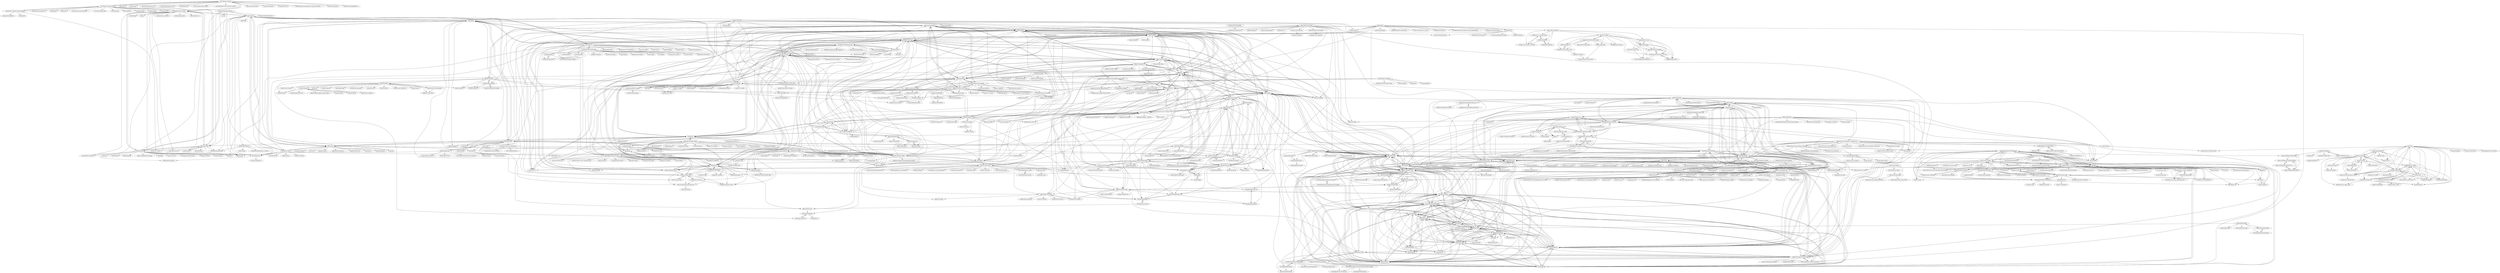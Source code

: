 digraph G {
"rwv/chinese-dos-games" -> "rwv/chinese-dos-games-web"
"rwv/chinese-dos-games" -> "jynew/jynew" ["e"=1]
"rwv/chinese-dos-games" -> "phobal/ivideo" ["e"=1]
"rwv/chinese-dos-games" -> "skywind3000/preserve-cd" ["e"=1]
"rwv/chinese-dos-games" -> "loremwalker/WebSiteUseful" ["e"=1]
"rwv/chinese-dos-games" -> "DIYgod/RSSHub" ["e"=1]
"rwv/chinese-dos-games" -> "chinese-poetry/chinese-poetry" ["e"=1]
"rwv/chinese-dos-games" -> "byoungd/English-level-up-tips-for-Chinese" ["e"=1]
"rwv/chinese-dos-games" -> "dreamlayers/em-dosbox"
"rwv/chinese-dos-games" -> "pwxcoo/chinese-xinhua" ["e"=1]
"rwv/chinese-dos-games" -> "syhyz1990/baiduyun" ["e"=1]
"rwv/chinese-dos-games" -> "iikira/BaiduPCS-Go" ["e"=1]
"rwv/chinese-dos-games" -> "shimohq/chinese-programmer-wrong-pronunciation" ["e"=1]
"rwv/chinese-dos-games" -> "EtherDream/jsproxy" ["e"=1]
"rwv/chinese-dos-games" -> "zhaoolee/ChromeAppHeroes" ["e"=1]
"AmazingAmpharos/OoT-Randomizer" -> "TestRunnerSRL/OoT-Randomizer"
"AmazingAmpharos/OoT-Randomizer" -> "LagoLunatic/wwrando"
"AmazingAmpharos/OoT-Randomizer" -> "glankk/gz"
"AmazingAmpharos/OoT-Randomizer" -> "sporchia/alttp_vt_randomizer"
"AmazingAmpharos/OoT-Randomizer" -> "TestRunnerSRL/bizhawk-co-op"
"AmazingAmpharos/OoT-Randomizer" -> "fig02/Better-OoT"
"AmazingAmpharos/OoT-Randomizer" -> "ZoeyZolotova/mm-rando"
"AmazingAmpharos/OoT-Randomizer" -> "az64/mm-rando"
"AmazingAmpharos/OoT-Randomizer" -> "gamestabled/OoT3D_Randomizer"
"AmazingAmpharos/OoT-Randomizer" -> "minishmaker/randomizer"
"AmazingAmpharos/OoT-Randomizer" -> "glankk/n64"
"AmazingAmpharos/OoT-Randomizer" -> "hylian-modding/OotModLoader"
"AmazingAmpharos/OoT-Randomizer" -> "z64proto/sw97"
"AmazingAmpharos/OoT-Randomizer" -> "Dessyreqt/alttprandomizer"
"AmazingAmpharos/OoT-Randomizer" -> "jangler/oracles-randomizer"
"LagoLunatic/wwrando" -> "Sage-of-Mirrors/Custom-Wind-Waker-Player-Models"
"LagoLunatic/wwrando" -> "AmazingAmpharos/OoT-Randomizer"
"LagoLunatic/wwrando" -> "ZoeyZolotova/mm-rando"
"LagoLunatic/wwrando" -> "TestRunnerSRL/OoT-Randomizer"
"LagoLunatic/wwrando" -> "WideBoner/betterww"
"LagoLunatic/wwrando" -> "wooferzfg/tww-rando-tracker"
"LagoLunatic/wwrando" -> "gamestabled/OoT3D_Randomizer"
"LagoLunatic/wwrando" -> "glankk/gz"
"LagoLunatic/wwrando" -> "minishmaker/randomizer"
"LagoLunatic/wwrando" -> "az64/mm-rando"
"LagoLunatic/wwrando" -> "sporchia/alttp_vt_randomizer"
"LagoLunatic/wwrando" -> "LagoLunatic/GCFT"
"LagoLunatic/wwrando" -> "TestRunnerSRL/bizhawk-co-op"
"LagoLunatic/wwrando" -> "LuigiBlood/zelda_dawn_dusk" ["e"=1]
"LagoLunatic/wwrando" -> "zeldaret/mm" ["e"=1]
"aappleby/MetroBoy" -> "LIJI32/SameBoy"
"aappleby/MetroBoy" -> "Gekkio/mooneye-gb"
"aappleby/MetroBoy" -> "furrtek/DMG-CPU-Inside"
"aappleby/MetroBoy" -> "iaddis/metalnes" ["e"=1]
"aappleby/MetroBoy" -> "skylersaleh/SkyEmu" ["e"=1]
"aappleby/MetroBoy" -> "gbdev/pandocs"
"aappleby/MetroBoy" -> "gbdev/rgbds"
"aappleby/MetroBoy" -> "nba-emu/NanoBoyAdvance" ["e"=1]
"aappleby/MetroBoy" -> "mattcurrie/dmg-acid2"
"aappleby/MetroBoy" -> "christopherpow/nes-test-roms"
"aappleby/MetroBoy" -> "zladx/LADX-Disassembly"
"aappleby/MetroBoy" -> "FEX-Emu/FEX" ["e"=1]
"aappleby/MetroBoy" -> "Gekkio/gb-research"
"aappleby/MetroBoy" -> "Gekkio/mooneye-test-suite"
"aappleby/MetroBoy" -> "Gekkio/gb-ctr"
"marco9999/Dynarec_Guide" -> "marco9999/Super8_jitcore"
"marco9999/Super8_jitcore" -> "marco9999/Dynarec_Guide"
"avivace/awesome-gbdev" -> "rednex/rgbds"
"avivace/awesome-gbdev" -> "Gekkio/mooneye-gb"
"avivace/awesome-gbdev" -> "Zal0/ZGB"
"avivace/awesome-gbdev" -> "AntonioND/ucity"
"avivace/awesome-gbdev" -> "pret/pokered"
"avivace/awesome-gbdev" -> "TheFakeMateo/RedPlusPlus"
"avivace/awesome-gbdev" -> "sinamas/gambatte"
"avivace/awesome-gbdev" -> "bentley/rgbds"
"avivace/awesome-gbdev" -> "LIJI32/SameBoy"
"avivace/awesome-gbdev" -> "Emu-Docs/Emu-Docs"
"avivace/awesome-gbdev" -> "andreasjhkarlsson/gbdk-n"
"avivace/awesome-gbdev" -> "pret/pokecrystal"
"avivace/awesome-gbdev" -> "BonsaiDen/Tuff.gb"
"avivace/awesome-gbdev" -> "infinity-gbc/infinity"
"avivace/awesome-gbdev" -> "BonsaiDen/gbasm"
"pret/pokegold-spaceworld" -> "pret/pokegold"
"pret/pokegold-spaceworld" -> "pret/pokestadium"
"pret/pokegold-spaceworld" -> "pret/poketcg"
"pret/pokegold-spaceworld" -> "pret/pokeyellow"
"pret/pokegold-spaceworld" -> "pret/pokeruby"
"pret/pokegold-spaceworld" -> "pret/pokediamond"
"pret/pokegold-spaceworld" -> "pret/pokepinball"
"pret/pokegold-spaceworld" -> "pret/pokepinballrs"
"pret/pokegold-spaceworld" -> "pret/pokefirered"
"pret/pokegold-spaceworld" -> "pret/pokeheartgold"
"pret/pokegold-spaceworld" -> "Rangi42/redstarbluestar"
"pret/pokegold-spaceworld" -> "pret/pmd-red"
"pret/pokegold-spaceworld" -> "pret/pokecrystal"
"pret/pokegold-spaceworld" -> "pret/pokerevo"
"pret/pokegold-spaceworld" -> "pret/pokemon-reverse-engineering-tools"
"binji/binjgb" -> "Gekkio/mooneye-gb"
"binji/binjgb" -> "jgilchrist/gbemu"
"binji/binjgb" -> "LIJI32/SameBoy"
"binji/binjgb" -> "AntonioND/giibiiadvance"
"binji/binjgb" -> "ahrnbom/gbapfomgd"
"binji/binjgb" -> "Zal0/ZGB"
"binji/binjgb" -> "gbdev/pandocs"
"binji/binjgb" -> "Emu-Docs/Emu-Docs"
"binji/binjgb" -> "Gekkio/gb-ctr"
"drhelius/Gearboy" -> "LIJI32/SameBoy"
"drhelius/Gearboy" -> "drhelius/Gearsystem"
"drhelius/Gearboy" -> "sinamas/gambatte"
"drhelius/Gearboy" -> "Gekkio/mooneye-gb"
"drhelius/Gearboy" -> "shonumi/gbe-plus" ["e"=1]
"drhelius/Gearboy" -> "jgilchrist/gbemu"
"drhelius/Gearboy" -> "gbdev/pandocs"
"drhelius/Gearboy" -> "punesemu/puNES" ["e"=1]
"drhelius/Gearboy" -> "Zal0/gbdk-2020"
"drhelius/Gearboy" -> "ekeeke/Genesis-Plus-GX" ["e"=1]
"drhelius/Gearboy" -> "JaCzekanski/Avocado" ["e"=1]
"drhelius/Gearboy" -> "bsnes-emu/bsnes" ["e"=1]
"drhelius/Gearboy" -> "gbdev/awesome-gbdev"
"drhelius/Gearboy" -> "CTurt/Cinoop"
"drhelius/Gearboy" -> "TASVideos/desmume" ["e"=1]
"evanbowman/blind-jump-portable" -> "JeffRuLz/Celeste-Classic-GBA"
"evanbowman/blind-jump-portable" -> "gbdev/awesome-gbadev"
"evanbowman/blind-jump-portable" -> "rodri042/gba-link-connection"
"evanbowman/blind-jump-portable" -> "evanbowman/skyland"
"evanbowman/blind-jump-portable" -> "GValiente/butano"
"evanbowman/blind-jump-portable" -> "devkitPro/libtonc"
"evanbowman/blind-jump-portable" -> "gbadev-org/games"
"evanbowman/blind-jump-portable" -> "LunarLambda/sdk-seven"
"evanbowman/blind-jump-portable" -> "AntonioND/ucity-advance"
"evanbowman/blind-jump-portable" -> "felixjones/agbabi"
"gbdev/pandocs" -> "mattcurrie/dmg-acid2"
"gbdev/pandocs" -> "gbdev/rgbds"
"gbdev/pandocs" -> "retrio/gb-test-roms"
"gbdev/pandocs" -> "Gekkio/gb-ctr"
"gbdev/pandocs" -> "LIJI32/SameBoy"
"gbdev/pandocs" -> "gbdev/hardware.inc"
"gbdev/pandocs" -> "AntonioND/giibiiadvance"
"gbdev/pandocs" -> "ISSOtm/gb-bootroms"
"gbdev/pandocs" -> "gbdev/awesome-gbdev"
"gbdev/pandocs" -> "rednex/rgbds"
"gbdev/pandocs" -> "Gekkio/mooneye-gb"
"gbdev/pandocs" -> "mattcurrie/mgbdis"
"gbdev/pandocs" -> "ahrnbom/gingerbread"
"gbdev/pandocs" -> "mattcurrie/cgb-acid2"
"gbdev/pandocs" -> "Zal0/ZGB"
"zladx/LADX-Disassembly" -> "Drenn1/oracles-disasm"
"zladx/LADX-Disassembly" -> "mattcurrie/mgbdis"
"zladx/LADX-Disassembly" -> "aldonunez/zelda1-disassembly"
"zladx/LADX-Disassembly" -> "pret/pokegold-spaceworld"
"zladx/LADX-Disassembly" -> "pret/pokegold"
"zladx/LADX-Disassembly" -> "camthesaxman/zeldasource"
"zladx/LADX-Disassembly" -> "zeldaret/tp" ["e"=1]
"zladx/LADX-Disassembly" -> "Rangi42/tilemap-studio"
"zladx/LADX-Disassembly" -> "gbdev/pandocs"
"zladx/LADX-Disassembly" -> "doldecomp/melee" ["e"=1]
"zladx/LADX-Disassembly" -> "pret/pokeyellow"
"zladx/LADX-Disassembly" -> "Rangi42/polishedcrystal"
"zladx/LADX-Disassembly" -> "captainsouthbird/smb3" ["e"=1]
"zladx/LADX-Disassembly" -> "Zal0/ZGB"
"zladx/LADX-Disassembly" -> "zeldaret/tmc" ["e"=1]
"endrift/gbajs" -> "taisel/IodineGBA"
"endrift/gbajs" -> "taisel/GameBoy-Online"
"endrift/gbajs" -> "Two9A/jsGB"
"endrift/gbajs" -> "fcambus/jsemu"
"endrift/gbajs" -> "andychase/gbajs2"
"endrift/gbajs" -> "bfirsh/jsnes"
"endrift/gbajs" -> "bfirsh/jsnes-web"
"endrift/gbajs" -> "lrusso/Emulatrix"
"endrift/gbajs" -> "srojam/gba"
"endrift/gbajs" -> "mgba-emu/mgba" ["e"=1]
"endrift/gbajs" -> "juchi/gameboy.js"
"endrift/gbajs" -> "gbdev/awesome-gbadev"
"endrift/gbajs" -> "tjwei/xnes"
"endrift/gbajs" -> "trekawek/coffee-gb"
"endrift/gbajs" -> "BigEd/jsemu"
"msikma/pokesprite" -> "veekun/pokedex"
"msikma/pokesprite" -> "kwsch/PKHeX" ["e"=1]
"msikma/pokesprite" -> "PokeAPI/sprites"
"msikma/pokesprite" -> "projectpokemon/EventsGallery" ["e"=1]
"msikma/pokesprite" -> "architdate/PKHeX-Plugins" ["e"=1]
"msikma/pokesprite" -> "kwsch/pk3DS" ["e"=1]
"msikma/pokesprite" -> "pokedextracker/pokedextracker.com"
"msikma/pokesprite" -> "PokeAPI/pokeapi"
"msikma/pokesprite" -> "ZeChrales/PogoAssets" ["e"=1]
"msikma/pokesprite" -> "kwsch/pkNX" ["e"=1]
"msikma/pokesprite" -> "PoshoDev/DexTool"
"msikma/pokesprite" -> "pret/pokeemerald"
"msikma/pokesprite" -> "msikma/pokesprite-spritesheet"
"msikma/pokesprite" -> "smogon/pokemon-showdown"
"msikma/pokesprite" -> "Skeli789/Complete-Fire-Red-Upgrade"
"bfirsh/jsnes" -> "bfirsh/jsnes-web"
"bfirsh/jsnes" -> "fogleman/nes" ["e"=1]
"bfirsh/jsnes" -> "fcambus/jsemu"
"bfirsh/jsnes" -> "rage8885/OpenSC2K" ["e"=1]
"bfirsh/jsnes" -> "endrift/gbajs"
"bfirsh/jsnes" -> "zouhir/jarvis" ["e"=1]
"bfirsh/jsnes" -> "taisel/IodineGBA"
"bfirsh/jsnes" -> "developit/greenlet" ["e"=1]
"bfirsh/jsnes" -> "AndreaOrru/LaiNES"
"bfirsh/jsnes" -> "Two9A/jsGB"
"bfirsh/jsnes" -> "copy/v86" ["e"=1]
"bfirsh/jsnes" -> "developit/workerize" ["e"=1]
"bfirsh/jsnes" -> "cc65/cc65" ["e"=1]
"bfirsh/jsnes" -> "mamedev/mame" ["e"=1]
"bfirsh/jsnes" -> "captbaritone/winamp2-js" ["e"=1]
"JeffRuLz/Celeste-Classic-GBA" -> "evanbowman/blind-jump-portable"
"JeffRuLz/Celeste-Classic-GBA" -> "HDR/Gameboy-Camera-Flashcart" ["e"=1]
"JeffRuLz/Celeste-Classic-GBA" -> "doomhack/GBADoom"
"JeffRuLz/Celeste-Classic-GBA" -> "PeterLemon/GBA"
"JeffRuLz/Celeste-Classic-GBA" -> "exelotl/goodboy-advance"
"JeffRuLz/Celeste-Classic-GBA" -> "rodri042/gba-link-connection"
"JeffRuLz/Celeste-Classic-GBA" -> "devkitPro/mmutil"
"JeffRuLz/Celeste-Classic-GBA" -> "gbdev/awesome-gbadev"
"JeffRuLz/Celeste-Classic-GBA" -> "stuij/apex-audio-system"
"JeffRuLz/Celeste-Classic-GBA" -> "lemon32767/ccleste"
"JeffRuLz/Celeste-Classic-GBA" -> "devkitPro/grit"
"JeffRuLz/Celeste-Classic-GBA" -> "dbeef/spelunky-ds" ["e"=1]
"SuperDisk/hUGETracker" -> "SuperDisk/hUGEDriver"
"SuperDisk/hUGETracker" -> "stoneface86/trackerboy"
"SuperDisk/hUGETracker" -> "bbbbbr/romusage"
"SuperDisk/hUGETracker" -> "bbbbbr/gimp-tilemap-gb"
"SuperDisk/hUGETracker" -> "untoxa/hUGEBuild"
"HenrikJoreteg/feather-app" -> "HenrikJoreteg/feather-route-matcher"
"HenrikJoreteg/feather-app" -> "substack/hyperx" ["e"=1]
"HenrikJoreteg/feather-app" -> "nolanlawson/pokedex.org"
"HenrikJoreteg/feather-app" -> "samccone/The-cost-of-transpiling-es2015-in-2016" ["e"=1]
"HenrikJoreteg/feather-app" -> "Mercateo/component-check" ["e"=1]
"HenrikJoreteg/feather-app" -> "iamdustan/tiny-react-renderer" ["e"=1]
"HenrikJoreteg/feather-app" -> "HenrikJoreteg/hjs-webpack" ["e"=1]
"HenrikJoreteg/feather-app" -> "ryanflorence/react-project" ["e"=1]
"HenrikJoreteg/feather-app" -> "paldepind/snabbdom" ["e"=1]
"HenrikJoreteg/feather-app" -> "jlongster/redux-simple-router" ["e"=1]
"HenrikJoreteg/feather-app" -> "ericelliott/react-pure-component-starter" ["e"=1]
"HenrikJoreteg/feather-app" -> "gaearon/redux" ["e"=1]
"HenrikJoreteg/feather-app" -> "sindresorhus/ava" ["e"=1]
"HenrikJoreteg/feather-app" -> "maxogden/yo-yo" ["e"=1]
"pengan1987/computer-museum-dnbwg" -> "pengan1987/famicn"
"pengan1987/computer-museum-dnbwg" -> "dontpanic92/OpenPAL3" ["e"=1]
"pengan1987/computer-museum-dnbwg" -> "rwv/chinese-dos-games-web"
"pengan1987/computer-museum-dnbwg" -> "tuna/blogroll" ["e"=1]
"pret/pokered" -> "pret/pokecrystal"
"pret/pokered" -> "pret/pokeemerald"
"pret/pokered" -> "pret/pokeyellow"
"pret/pokered" -> "pret/pokeruby"
"pret/pokered" -> "pret/pokefirered"
"pret/pokered" -> "pret/pokegold"
"pret/pokered" -> "pret/poketcg"
"pret/pokered" -> "pret/pokegold-spaceworld"
"pret/pokered" -> "Rangi42/polishedcrystal"
"pret/pokered" -> "pret/pokemon-reverse-engineering-tools"
"pret/pokered" -> "avivace/awesome-gbdev"
"pret/pokered" -> "rednex/rgbds"
"pret/pokered" -> "gbdev/awesome-gbdev"
"pret/pokered" -> "TheFakeMateo/RedPlusPlus"
"pret/pokered" -> "zeldaret/oot" ["e"=1]
"po-devs/pokemon-online" -> "po-devs/android-client"
"po-devs/pokemon-online" -> "po-devs/po-server-goodies"
"po-devs/pokemon-online" -> "po-devs/po-web"
"PokeAPI/sprites" -> "PokeAPI/pokeapi"
"PokeAPI/sprites" -> "PokeAPI/pokeapi-js-wrapper"
"PokeAPI/sprites" -> "msikma/pokesprite"
"PokeAPI/sprites" -> "PokeAPI/pokedex-promise-v2"
"PokeAPI/sprites" -> "PokeAPI/api-data"
"PokeAPI/sprites" -> "PokeAPI/pokeapi.co"
"PokeAPI/sprites" -> "veekun/pokedex"
"PokeAPI/sprites" -> "fanzeyi/pokemon.json"
"PokeAPI/sprites" -> "smogon/pokemon-showdown-client"
"PokeAPI/sprites" -> "PokeAPI/pokebase"
"PokeAPI/sprites" -> "Gabb-c/pokenode-ts"
"PokeAPI/sprites" -> "smogon/damage-calc"
"PokeAPI/sprites" -> "mazipan/graphql-pokeapi"
"PokeAPI/sprites" -> "smogon/pokemon-showdown"
"PokeAPI/sprites" -> "HybridShivam/pokedex-angular-app"
"ewiger/jsmodem" -> "kevinvandervlist/jslinuxstorage"
"ewiger/jsmodem" -> "tlrobinson/node-jslinux"
"pret/pokeemerald" -> "pret/pokeruby"
"pret/pokeemerald" -> "pret/pokefirered"
"pret/pokeemerald" -> "pret/pokecrystal"
"pret/pokeemerald" -> "huderlem/porymap"
"pret/pokeemerald" -> "pret/pokeyellow"
"pret/pokeemerald" -> "pret/pokegold"
"pret/pokeemerald" -> "pret/pokered"
"pret/pokeemerald" -> "Rangi42/polishedcrystal"
"pret/pokeemerald" -> "pret/pokediamond"
"pret/pokeemerald" -> "rh-hideout/pokeemerald-expansion"
"pret/pokeemerald" -> "Skeli789/Complete-Fire-Red-Upgrade"
"pret/pokeemerald" -> "pret/pokegold-spaceworld"
"pret/pokeemerald" -> "huderlem/poryscript"
"pret/pokeemerald" -> "pret/pmd-red"
"pret/pokeemerald" -> "pret/poketcg"
"s-macke/jor1k" -> "levskaya/jslinux-deobfuscated"
"s-macke/jor1k" -> "benjamincburns/websockproxy"
"s-macke/jor1k" -> "ubercomp/jslm32"
"s-macke/jor1k" -> "copy/v86" ["e"=1]
"s-macke/jor1k" -> "riscv/riscv-angel" ["e"=1]
"s-macke/jor1k" -> "ozaki-r/arm-js"
"s-macke/jor1k" -> "fcambus/jsemu"
"s-macke/jor1k" -> "jeffpar/pcjs" ["e"=1]
"s-macke/jor1k" -> "maximecb/Higgs" ["e"=1]
"s-macke/jor1k" -> "ewiger/jsmodem"
"s-macke/jor1k" -> "tlrobinson/node-jslinux"
"s-macke/jor1k" -> "jbangert/trapcc" ["e"=1]
"s-macke/jor1k" -> "plasma-umass/browsix" ["e"=1]
"s-macke/jor1k" -> "asmblah/jemul8"
"s-macke/jor1k" -> "Overv/MineAssemble" ["e"=1]
"Zal0/ZGB" -> "gbdk-2020/gbdk-2020"
"Zal0/ZGB" -> "mrombout/gbdk_playground"
"Zal0/ZGB" -> "Zal0/gbdk-2020"
"Zal0/ZGB" -> "AntonioND/gbt-player"
"Zal0/ZGB" -> "rednex/rgbds"
"Zal0/ZGB" -> "andreasjhkarlsson/gbdk-n"
"Zal0/ZGB" -> "GValiente/butano"
"Zal0/ZGB" -> "avivace/awesome-gbdev"
"Zal0/ZGB" -> "gbdev/awesome-gbdev"
"Zal0/ZGB" -> "SuperDisk/hUGETracker"
"Zal0/ZGB" -> "gbdev/pandocs"
"Zal0/ZGB" -> "gbdev/rgbds"
"Zal0/ZGB" -> "gingemonster/GamingMonstersGameBoySampleCode"
"Zal0/ZGB" -> "Rangi42/tilemap-studio"
"Zal0/ZGB" -> "AntonioND/ucity"
"binji/pokegb" -> "binji/binjgb"
"binji/pokegb" -> "pmndrs/racing-game" ["e"=1]
"binji/pokegb" -> "binji/smolnes"
"binji/pokegb" -> "alibaba/PolarDB-for-PostgreSQL" ["e"=1]
"binji/pokegb" -> "merry75/educative.io_courses" ["e"=1]
"binji/pokegb" -> "LIJI32/SameBoy"
"binji/pokegb" -> "gbdev/pandocs"
"binji/pokegb" -> "Rikj000/MoniGoMani" ["e"=1]
"binji/pokegb" -> "Zal0/ZGB"
"binji/pokegb" -> "HaveIBeenPwned/PwnedPasswordsCloudflareWorker" ["e"=1]
"binji/pokegb" -> "AngeloCore/discord-buttons" ["e"=1]
"binji/pokegb" -> "iaddis/metalnes" ["e"=1]
"binji/pokegb" -> "GValiente/butano"
"binji/pokegb" -> "pret/pokefirered"
"binji/pokegb" -> "team7katas/sysopsquad"
"gbdk-2020/gbdk-2020" -> "Zal0/ZGB"
"gbdk-2020/gbdk-2020" -> "gbdev/rgbds"
"gbdk-2020/gbdk-2020" -> "gingemonster/GamingMonstersGameBoySampleCode"
"gbdk-2020/gbdk-2020" -> "mrombout/gbdk_playground"
"gbdk-2020/gbdk-2020" -> "gbdev/awesome-gbdev"
"gbdk-2020/gbdk-2020" -> "GValiente/butano"
"gbdk-2020/gbdk-2020" -> "gbdev/pandocs"
"gbdk-2020/gbdk-2020" -> "LIJI32/SameBoy"
"gbdk-2020/gbdk-2020" -> "gbdk-2020/GBTD_GBMB"
"gbdk-2020/gbdk-2020" -> "stacksmashing/gb-wordle"
"gbdk-2020/gbdk-2020" -> "SuperDisk/hUGETracker"
"gbdk-2020/gbdk-2020" -> "Rangi42/tilemap-studio"
"gbdk-2020/gbdk-2020" -> "gbadev-org/awesome-gbadev"
"gbdk-2020/gbdk-2020" -> "Zal0/GBSoundDemo"
"gbdk-2020/gbdk-2020" -> "lesserkuma/FlashGBX" ["e"=1]
"mrombout/gbdk_playground" -> "Zal0/ZGB"
"mrombout/gbdk_playground" -> "gingemonster/GamingMonstersGameBoySampleCode"
"mrombout/gbdk_playground" -> "gbdk-salvage/grooves-game-boy-programming"
"mrombout/gbdk_playground" -> "flozz/gameboy-examples"
"mrombout/gbdk_playground" -> "gbdkjs/gbdkjs"
"mrombout/gbdk_playground" -> "Zal0/gbdk-2020"
"mrombout/gbdk_playground" -> "andreasjhkarlsson/gbdk-n"
"mrombout/gbdk_playground" -> "gingemonster/DinosOfflineAdventure"
"mrombout/gbdk_playground" -> "bbbbbr/romusage"
"mrombout/gbdk_playground" -> "AntonioND/gbt-player"
"mrombout/gbdk_playground" -> "mills32/CUTE_DEMO"
"dreamlayers/em-dosbox" -> "db48x/emularity"
"dreamlayers/em-dosbox" -> "caiiiycuk/js-dos"
"dreamlayers/em-dosbox" -> "rwv/chinese-dos-games-web"
"dreamlayers/em-dosbox" -> "rwv/chinese-dos-games"
"dreamlayers/em-dosbox" -> "joncampbell123/dosbox-x" ["e"=1]
"dreamlayers/em-dosbox" -> "caiiiycuk/js-dos.com"
"dreamlayers/em-dosbox" -> "jsmess/jsmess"
"dreamlayers/em-dosbox" -> "jeffpar/pcjs" ["e"=1]
"dreamlayers/em-dosbox" -> "fcambus/jsemu"
"dreamlayers/em-dosbox" -> "juj/emscripten-scummvm"
"dreamlayers/em-dosbox" -> "robhagemans/pcbasic" ["e"=1]
"dreamlayers/em-dosbox" -> "Henne/dosbox-svn"
"dreamlayers/em-dosbox" -> "litchie/dospad" ["e"=1]
"dreamlayers/em-dosbox" -> "BigEd/jsemu"
"dreamlayers/em-dosbox" -> "jsdf/pce" ["e"=1]
"tlrobinson/node-jslinux" -> "ewiger/jsmodem"
"PokeAPI/pokebase" -> "PokeAPI/pokepy"
"Emu-Docs/Emu-Docs" -> "franckverrot/EmulationResources"
"Emu-Docs/Emu-Docs" -> "marco9999/Dynarec_Guide"
"Emu-Docs/Emu-Docs" -> "h3nnn4n/gameboy_documentation"
"Emu-Docs/Emu-Docs" -> "daeken/Zookeeper"
"Emu-Docs/Emu-Docs" -> "washingtondc-emu/washingtondc" ["e"=1]
"Emu-Docs/Emu-Docs" -> "shonumi/gbe-plus" ["e"=1]
"Emu-Docs/Emu-Docs" -> "mgba-emu/suite"
"Emu-Docs/Emu-Docs" -> "sinamas/gambatte"
"Emu-Docs/Emu-Docs" -> "mmuszkow/gb-disasm"
"Emu-Docs/Emu-Docs" -> "AlexAltea/nucleus" ["e"=1]
"Emu-Docs/Emu-Docs" -> "jgilchrist/emulator"
"Emu-Docs/Emu-Docs" -> "PSI-Rockin/DobieStation" ["e"=1]
"Gekkio/mooneye-gb" -> "Gekkio/gb-ctr"
"Gekkio/mooneye-gb" -> "LIJI32/SameBoy"
"Gekkio/mooneye-gb" -> "retrio/gb-test-roms"
"Gekkio/mooneye-gb" -> "mvdnes/rboy"
"Gekkio/mooneye-gb" -> "sinamas/gambatte"
"Gekkio/mooneye-gb" -> "AntonioND/giibiiadvance"
"Gekkio/mooneye-gb" -> "simias/gb-rs"
"Gekkio/mooneye-gb" -> "avivace/awesome-gbdev"
"Gekkio/mooneye-gb" -> "gbdev/pandocs"
"Gekkio/mooneye-gb" -> "rylev/DMG-01"
"Gekkio/mooneye-gb" -> "rednex/rgbds"
"Gekkio/mooneye-gb" -> "binji/binjgb"
"Gekkio/mooneye-gb" -> "trekawek/coffee-gb"
"Gekkio/mooneye-gb" -> "michelhe/rustboyadvance-ng"
"Gekkio/mooneye-gb" -> "gbdev/awesome-gbdev"
"LIJI32/SameBoy" -> "Gekkio/mooneye-gb"
"LIJI32/SameBoy" -> "SourMesen/Mesen" ["e"=1]
"LIJI32/SameBoy" -> "rednex/rgbds"
"LIJI32/SameBoy" -> "drhelius/Gearboy"
"LIJI32/SameBoy" -> "gbdev/pandocs"
"LIJI32/SameBoy" -> "punesemu/puNES" ["e"=1]
"LIJI32/SameBoy" -> "gbdev/awesome-gbdev"
"LIJI32/SameBoy" -> "mgba-emu/mgba" ["e"=1]
"LIJI32/SameBoy" -> "bsnes-emu/bsnes" ["e"=1]
"LIJI32/SameBoy" -> "SourMesen/Mesen-S" ["e"=1]
"LIJI32/SameBoy" -> "shonumi/gbe-plus" ["e"=1]
"LIJI32/SameBoy" -> "sinamas/gambatte"
"LIJI32/SameBoy" -> "higan-emu/higan" ["e"=1]
"LIJI32/SameBoy" -> "Gekkio/gb-ctr"
"LIJI32/SameBoy" -> "n64dev/cen64" ["e"=1]
"gbdev/awesome-gbdev" -> "LIJI32/SameBoy"
"gbdev/awesome-gbdev" -> "gbdev/awesome-gbadev"
"gbdev/awesome-gbdev" -> "gbdev/pandocs"
"gbdev/awesome-gbdev" -> "Zal0/ZGB"
"gbdev/awesome-gbdev" -> "rednex/rgbds"
"gbdev/awesome-gbdev" -> "gbdk-2020/gbdk-2020"
"gbdev/awesome-gbdev" -> "gbdev/rgbds"
"gbdev/awesome-gbdev" -> "retrio/gb-test-roms"
"gbdev/awesome-gbdev" -> "Gekkio/mooneye-gb"
"gbdev/awesome-gbdev" -> "Zal0/gbdk-2020"
"gbdev/awesome-gbdev" -> "pret/pokered"
"gbdev/awesome-gbdev" -> "pret/pokecrystal"
"gbdev/awesome-gbdev" -> "chrismaltby/gb-studio" ["e"=1]
"gbdev/awesome-gbdev" -> "GValiente/butano"
"gbdev/awesome-gbdev" -> "trekawek/coffee-gb"
"rednex/rgbds" -> "avivace/awesome-gbdev"
"rednex/rgbds" -> "Zal0/ZGB"
"rednex/rgbds" -> "LIJI32/SameBoy"
"rednex/rgbds" -> "AntonioND/ucity"
"rednex/rgbds" -> "mattcurrie/mgbdis"
"rednex/rgbds" -> "pret/pokegold-spaceworld"
"rednex/rgbds" -> "andreasjhkarlsson/gbdk-n"
"rednex/rgbds" -> "gbdev/pandocs"
"rednex/rgbds" -> "pret/pokegold"
"rednex/rgbds" -> "pret/pokecrystal"
"rednex/rgbds" -> "gbdev/awesome-gbdev"
"rednex/rgbds" -> "Gekkio/mooneye-gb"
"rednex/rgbds" -> "bitnenfer/flappy-boy-asm"
"rednex/rgbds" -> "ahrnbom/gingerbread"
"rednex/rgbds" -> "pret/pokeruby"
"retrio/gb-test-roms" -> "mattcurrie/dmg-acid2"
"retrio/gb-test-roms" -> "c-sp/gameboy-test-roms"
"retrio/gb-test-roms" -> "gbdev/pandocs"
"retrio/gb-test-roms" -> "Gekkio/gb-ctr"
"retrio/gb-test-roms" -> "Gekkio/mooneye-gb"
"retrio/gb-test-roms" -> "AntonioND/giibiiadvance"
"retrio/gb-test-roms" -> "rylev/DMG-01"
"retrio/gb-test-roms" -> "mattcurrie/mealybug-tearoom-tests"
"retrio/gb-test-roms" -> "gbdev/awesome-gbdev"
"retrio/gb-test-roms" -> "robert/gameboy-doctor"
"retrio/gb-test-roms" -> "LIJI32/SameBoy"
"retrio/gb-test-roms" -> "lmmendes/game-boy-opcodes"
"retrio/gb-test-roms" -> "Gekkio/mooneye-test-suite"
"retrio/gb-test-roms" -> "wheremyfoodat/Gameboy-logs"
"retrio/gb-test-roms" -> "jgilchrist/gbemu"
"sinamas/gambatte" -> "bentley/rgbds"
"sinamas/gambatte" -> "Gekkio/mooneye-gb"
"sinamas/gambatte" -> "tj90241/cen64" ["e"=1]
"sinamas/gambatte" -> "LIJI32/SameBoy"
"sinamas/gambatte" -> "libretro/gambatte-libretro" ["e"=1]
"sinamas/gambatte" -> "drhelius/Gearboy"
"sinamas/gambatte" -> "shonumi/gbe-plus" ["e"=1]
"sinamas/gambatte" -> "rdanbrook/nestopia" ["e"=1]
"sinamas/gambatte" -> "vhelin/wla-dx" ["e"=1]
"sinamas/gambatte" -> "StapleButter/melonDS" ["e"=1]
"sinamas/gambatte" -> "Emu-Docs/Emu-Docs"
"sinamas/gambatte" -> "rednex/rgbds"
"sinamas/gambatte" -> "ekeeke/Genesis-Plus-GX" ["e"=1]
"sinamas/gambatte" -> "m64p/mupen64plus-GLideN64" ["e"=1]
"sinamas/gambatte" -> "avivace/awesome-gbdev"
"AntonioND/giibiiadvance" -> "Gekkio/gb-ctr"
"AntonioND/giibiiadvance" -> "retrio/gb-test-roms"
"AntonioND/giibiiadvance" -> "Gekkio/mooneye-gb"
"AntonioND/giibiiadvance" -> "gbdev/pandocs"
"AntonioND/giibiiadvance" -> "mattcurrie/dmg-acid2"
"Gekkio/gb-ctr" -> "Gekkio/mooneye-gb"
"Gekkio/gb-ctr" -> "Gekkio/gb-hardware" ["e"=1]
"Gekkio/gb-ctr" -> "retrio/gb-test-roms"
"Gekkio/gb-ctr" -> "gbdev/pandocs"
"Gekkio/gb-ctr" -> "Gekkio/gb-research"
"Gekkio/gb-ctr" -> "Gekkio/mooneye-test-suite"
"Gekkio/gb-ctr" -> "AntonioND/giibiiadvance"
"Gekkio/gb-ctr" -> "mattcurrie/dmg-acid2"
"Gekkio/gb-ctr" -> "Gekkio/gb-schematics" ["e"=1]
"Gekkio/gb-ctr" -> "gbdev/hardware.inc"
"Gekkio/gb-ctr" -> "mattcurrie/mealybug-tearoom-tests"
"Gekkio/gb-ctr" -> "LIJI32/SameBoy"
"Gekkio/gb-ctr" -> "rylev/DMG-01"
"Gekkio/gb-ctr" -> "DenSinH/DSHBA" ["e"=1]
"Gekkio/gb-ctr" -> "furrtek/DMG-CPU-Inside"
"Two9A/jsGB" -> "endrift/gbajs"
"Two9A/jsGB" -> "grantgalitz/GameBoy-Online"
"Two9A/jsGB" -> "taisel/GameBoy-Online"
"Two9A/jsGB" -> "trekawek/coffee-gb"
"Two9A/jsGB" -> "jpfau/gbajs"
"Two9A/jsGB" -> "Gekkio/mooneye-gb"
"Two9A/jsGB" -> "CTurt/Cinoop"
"Two9A/jsGB" -> "retrio/gb-test-roms"
"Two9A/jsGB" -> "fcambus/jsemu"
"Two9A/jsGB" -> "AntonioND/giibiiadvance"
"Two9A/jsGB" -> "bfirsh/dynamicaudio.js"
"Two9A/jsGB" -> "skilldrick/6502js" ["e"=1]
"Two9A/jsGB" -> "taisel/IodineGBA"
"Two9A/jsGB" -> "bfirsh/jsnes"
"Two9A/jsGB" -> "rylev/DMG-01"
"mvdnes/rboy" -> "Gekkio/mooneye-gb"
"mvdnes/rboy" -> "michelhe/rustboyadvance-ng"
"mvdnes/rboy" -> "simias/gb-rs"
"mvdnes/rboy" -> "jawline/Mimic"
"mvdnes/rboy" -> "mohanson/gameboy" ["e"=1]
"mvdnes/rboy" -> "rylev/DMG-01"
"mvdnes/rboy" -> "retrio/gb-test-roms"
"mvdnes/rboy" -> "pcwalton/sprocketnes" ["e"=1]
"trekawek/coffee-gb" -> "Gekkio/mooneye-gb"
"trekawek/coffee-gb" -> "LIJI32/SameBoy"
"trekawek/coffee-gb" -> "gbdev/awesome-gbdev"
"trekawek/coffee-gb" -> "avivace/awesome-gbdev"
"trekawek/coffee-gb" -> "drhelius/Gearboy"
"trekawek/coffee-gb" -> "Two9A/jsGB"
"trekawek/coffee-gb" -> "Dooskington/GameLad"
"trekawek/coffee-gb" -> "binji/binjgb"
"trekawek/coffee-gb" -> "CTurt/Cinoop"
"trekawek/coffee-gb" -> "gbdev/pandocs"
"trekawek/coffee-gb" -> "djhworld/gomeboycolor"
"trekawek/coffee-gb" -> "Humpheh/goboy" ["e"=1]
"trekawek/coffee-gb" -> "retrio/gb-test-roms"
"trekawek/coffee-gb" -> "jgilchrist/gbemu"
"trekawek/coffee-gb" -> "Zal0/ZGB"
"huderlem/porymap" -> "huderlem/poryscript"
"huderlem/porymap" -> "pret/pokefirered"
"huderlem/porymap" -> "pret/pokeemerald"
"huderlem/porymap" -> "Skeli789/Complete-Fire-Red-Upgrade"
"huderlem/porymap" -> "rh-hideout/pokeemerald-expansion"
"huderlem/porymap" -> "pret/pokeruby"
"huderlem/porymap" -> "Rangi42/tilemap-studio"
"huderlem/porymap" -> "Rangi42/polishedcrystal"
"huderlem/porymap" -> "pret/pokegold"
"huderlem/porymap" -> "pret/pokediamond"
"huderlem/porymap" -> "Rangi42/polished-map"
"huderlem/porymap" -> "pret/pokeheartgold"
"huderlem/porymap" -> "Skeli789/Dynamic-Pokemon-Expansion"
"huderlem/porymap" -> "pret/pmd-red"
"huderlem/porymap" -> "DizzyEggg/pokeemerald"
"visualboyadvance/visualboyadvance" -> "visualboyadvance/vbam-libretro"
"visualboyadvance/visualboyadvance" -> "x3ro/VisualBoyAdvance"
"visualboyadvance/visualboyadvance" -> "visualboyadvance-m/visualboyadvance-m" ["e"=1]
"rwv/chinese-dos-games-web" -> "rwv/chinese-dos-games"
"rwv/chinese-dos-games-web" -> "dreamlayers/em-dosbox"
"rwv/chinese-dos-games-web" -> "db48x/emularity"
"rwv/chinese-dos-games-web" -> "chiuinan/chiuinan.github.io"
"rwv/chinese-dos-games-web" -> "sdlpal/sdlpal" ["e"=1]
"rwv/chinese-dos-games-web" -> "pengan1987/computer-museum-dnbwg"
"rwv/chinese-dos-games-web" -> "helloxz/zdir" ["e"=1]
"rwv/chinese-dos-games-web" -> "yeskn-studio/vmoex-framework" ["e"=1]
"rwv/chinese-dos-games-web" -> "178146582/Fantasy-field" ["e"=1]
"rwv/chinese-dos-games-web" -> "scarsty/kys-cpp" ["e"=1]
"rwv/chinese-dos-games-web" -> "donwa/goindex" ["e"=1]
"rwv/chinese-dos-games-web" -> "You2php/you2php" ["e"=1]
"rwv/chinese-dos-games-web" -> "zorlan/skycaiji" ["e"=1]
"rwv/chinese-dos-games-web" -> "donwa/oneindex" ["e"=1]
"GValiente/butano" -> "gbdev/awesome-gbadev"
"GValiente/butano" -> "evanbowman/blind-jump-portable"
"GValiente/butano" -> "gbadev-org/awesome-gbadev"
"GValiente/butano" -> "Zal0/ZGB"
"GValiente/butano" -> "evanbowman/BPCore-Engine"
"GValiente/butano" -> "rodri042/gba-link-connection"
"GValiente/butano" -> "JeffRuLz/Celeste-Classic-GBA"
"GValiente/butano" -> "gbdk-2020/gbdk-2020"
"GValiente/butano" -> "felixjones/gba-toolchain"
"GValiente/butano" -> "rust-console/gba"
"GValiente/butano" -> "JamieDStewart/GBA_VSCode_Basic"
"GValiente/butano" -> "gbdev/awesome-gbdev"
"GValiente/butano" -> "exelotl/goodboy-advance"
"GValiente/butano" -> "Zal0/gbdk-2020"
"GValiente/butano" -> "gbdev/rgbds"
"gbdev/awesome-gbadev" -> "GValiente/butano"
"gbdev/awesome-gbadev" -> "rust-console/gba"
"gbdev/awesome-gbadev" -> "evanbowman/blind-jump-portable"
"gbdev/awesome-gbadev" -> "devkitPro/libgba"
"gbdev/awesome-gbadev" -> "gbdev/awesome-gbdev"
"gbdev/awesome-gbadev" -> "JamieDStewart/GBA_VSCode_Basic"
"gbdev/awesome-gbadev" -> "PeterLemon/GBA"
"gbdev/awesome-gbadev" -> "Rangi42/tilemap-studio"
"gbdev/awesome-gbadev" -> "JeffRuLz/Celeste-Classic-GBA"
"gbdev/awesome-gbadev" -> "evanbowman/BPCore-Engine"
"gbdev/awesome-gbadev" -> "Zal0/gbdk-2020"
"gbdev/awesome-gbadev" -> "rodri042/gba-link-connection"
"gbdev/awesome-gbadev" -> "gbdev/pandocs"
"gbdev/awesome-gbadev" -> "exelotl/goodboy-advance"
"gbdev/awesome-gbadev" -> "devkitPro/gba-examples"
"pret/pokemon-reverse-engineering-tools" -> "pret/pokeyellow"
"pret/pokemon-reverse-engineering-tools" -> "pret/pokestadium"
"pret/pokemon-reverse-engineering-tools" -> "pret/pokepuzzle"
"pret/pokemon-reverse-engineering-tools" -> "pret/poketcg"
"pret/pokemon-reverse-engineering-tools" -> "pret/pokecrystal"
"pret/pokemon-reverse-engineering-tools" -> "pret/pokegold-spaceworld"
"pret/pokemon-reverse-engineering-tools" -> "pret/pokeruby"
"pret/pokemon-reverse-engineering-tools" -> "pret/pokepinball"
"pret/pokemon-reverse-engineering-tools" -> "TheFakeMateo/RedPlusPlus"
"pret/pokemon-reverse-engineering-tools" -> "pret/pokegold"
"pret/pokemon-reverse-engineering-tools" -> "pret/pokediamond"
"pret/pokemon-reverse-engineering-tools" -> "rednex/rgbds"
"pret/pokemon-reverse-engineering-tools" -> "pret/agbcc"
"bfirsh/dynamicaudio.js" -> "gasman/jsmodplayer" ["e"=1]
"grantgalitz/GameBoy-Online" -> "hulkholden/n64js"
"grantgalitz/GameBoy-Online" -> "Two9A/jsGB"
"grantgalitz/GameBoy-Online" -> "grantgalitz/IodineGBA"
"grantgalitz/GameBoy-Online" -> "jpfau/gbajs"
"grantgalitz/GameBoy-Online" -> "nddrylliog/jsmad" ["e"=1]
"grantgalitz/GameBoy-Online" -> "wooga/Pocket-Island" ["e"=1]
"grantgalitz/GameBoy-Online" -> "shaunew/Pac-Man"
"grantgalitz/GameBoy-Online" -> "TTimo/doom3.gpl" ["e"=1]
"grantgalitz/GameBoy-Online" -> "hakimel/Scroll-Effects" ["e"=1]
"grantgalitz/GameBoy-Online" -> "kaepora/cryptocat" ["e"=1]
"grantgalitz/GameBoy-Online" -> "andreasgal/pdf.js" ["e"=1]
"grantgalitz/GameBoy-Online" -> "atdt/escapes.js"
"grantgalitz/GameBoy-Online" -> "iimarckus/pokered"
"grantgalitz/GameBoy-Online" -> "darcyclarke/Repo.js" ["e"=1]
"grantgalitz/GameBoy-Online" -> "digitalfruit/limejs" ["e"=1]
"grantgalitz/IodineGBA" -> "grantgalitz/CannedNES"
"grantgalitz/IodineGBA" -> "jpfau/gbajs"
"hulkholden/n64js" -> "tjwei/xnes"
"hulkholden/n64js" -> "grantgalitz/GameBoy-Online"
"hulkholden/n64js" -> "grantgalitz/IodineGBA"
"hulkholden/n64js" -> "mikeryan/n64dev" ["e"=1]
"hulkholden/n64js" -> "jpfau/gbajs"
"hulkholden/n64js" -> "shaunew/Pac-Man"
"shaunew/Pac-Man" -> "scottschiller/SURVIVOR" ["e"=1]
"tjwei/xnes" -> "ryanwmoore/fceux"
"tjwei/xnes" -> "ledyba/CycloaJS"
"nolanlawson/pokedex.org" -> "HenrikJoreteg/feather-app"
"nolanlawson/pokedex.org" -> "phalt/pokeapi"
"nolanlawson/pokedex.org" -> "yoshuawuyts/choo" ["e"=1]
"nolanlawson/pokedex.org" -> "PokeAPI/pokeapi"
"nolanlawson/pokedex.org" -> "veekun/pokedex"
"nolanlawson/pokedex.org" -> "samccone/The-cost-of-transpiling-es2015-in-2016" ["e"=1]
"nolanlawson/pokedex.org" -> "mxstbr/react-boilerplate" ["e"=1]
"nolanlawson/pokedex.org" -> "trueadm/inferno" ["e"=1]
"nolanlawson/pokedex.org" -> "google/lovefield" ["e"=1]
"fanzeyi/pokemon.json" -> "veekun/pokedex"
"fanzeyi/pokemon.json" -> "Biuni/PokemonGO-Pokedex"
"fanzeyi/pokemon.json" -> "PokeAPI/sprites"
"fanzeyi/pokemon.json" -> "sindresorhus/pokemon"
"fanzeyi/pokemon.json" -> "kotofurumiya/pokemon_data"
"fanzeyi/pokemon.json" -> "PokeAPI/pokeapi"
"fanzeyi/pokemon.json" -> "msikma/pokesprite"
"fanzeyi/pokemon.json" -> "Moutella/pokedolar_bot"
"fanzeyi/pokemon.json" -> "PascalPixel/pokemon-font"
"fanzeyi/pokemon.json" -> "ZeChrales/PogoAssets" ["e"=1]
"Zarel/Pokemon-Showdown" -> "Zarel/Pokemon-Showdown-Client"
"Zarel/Pokemon-Showdown" -> "veekun/pokedex"
"Zarel/Pokemon-Showdown" -> "kwsch/PKHeX" ["e"=1]
"Zarel/Pokemon-Showdown" -> "Zarel/honko-damagecalc"
"Zarel/Pokemon-Showdown" -> "po-devs/pokemon-online"
"Zarel/Pokemon-Showdown" -> "PokeAPI/pokeapi"
"Zarel/Pokemon-Showdown" -> "pret/pokeemerald"
"Zarel/Pokemon-Showdown" -> "Zarel/Pokemon-Showdown-Dex"
"Zarel/Pokemon-Showdown" -> "pret/pokered"
"Zarel/Pokemon-Showdown" -> "msikma/pokesprite"
"Zarel/Pokemon-Showdown" -> "pret/pokecrystal"
"Zarel/Pokemon-Showdown" -> "Ecuacion/Pokemon-Showdown-Node-Bot"
"Zarel/Pokemon-Showdown" -> "phalt/pokeapi"
"Zarel/Pokemon-Showdown" -> "citra-emu/citra" ["e"=1]
"Zarel/Pokemon-Showdown" -> "pret/pokeruby"
"hsahovic/poke-env" -> "pmariglia/showdown"
"hsahovic/poke-env" -> "yuzeh/metagrok"
"hsahovic/poke-env" -> "pkmn/ps"
"hsahovic/poke-env" -> "smogon/damage-calc"
"hsahovic/poke-env" -> "Synedh/showdown-battle-bot"
"hsahovic/poke-env" -> "hsahovic/Pokemon-Showdown"
"pmariglia/showdown" -> "hsahovic/poke-env"
"pmariglia/showdown" -> "yuzeh/metagrok"
"pmariglia/showdown" -> "pkmn/ps"
"pmariglia/showdown" -> "dramamine/leftovers-again"
"pmariglia/showdown" -> "smogon/pokemon-showdown-client"
"kotofurumiya/pokemon_data" -> "fanzeyi/Pokemon-DB"
"cwensley/pablodraw" -> "blocktronics/moebius"
"cwensley/pablodraw" -> "sixteencolors/sixteencolors-archive"
"cwensley/pablodraw" -> "ansilove/ansilove"
"cwensley/pablodraw" -> "keaston/cp437"
"cwensley/pablodraw" -> "radman1/sauce"
"cwensley/pablodraw" -> "iniquitybbs/iniquity"
"Gekkio/GhidraBoy" -> "jverkoey/windfish"
"Gekkio/GhidraBoy" -> "SiD3W4y/GhidraGBA"
"Gekkio/GhidraBoy" -> "pedro-javierf/NTRGhidra"
"SheerSt/pokewilds" -> "BansheeStudio/PokemonWilds0.8Gen3Overhaul"
"SheerSt/pokewilds" -> "Rangi42/polishedcrystal"
"SheerSt/pokewilds" -> "pret/pokeemerald"
"SheerSt/pokewilds" -> "Skeli789/Complete-Fire-Red-Upgrade"
"SheerSt/pokewilds" -> "kwsch/PKHeX" ["e"=1]
"SheerSt/pokewilds" -> "pret/pokefirered"
"SheerSt/pokewilds" -> "mgba-emu/mgba" ["e"=1]
"SheerSt/pokewilds" -> "pret/pokecrystal"
"SheerSt/pokewilds" -> "visualboyadvance-m/visualboyadvance-m" ["e"=1]
"SheerSt/pokewilds" -> "HarbourMasters/Shipwright" ["e"=1]
"SheerSt/pokewilds" -> "Ajarmar/universal-pokemon-randomizer-zx"
"SheerSt/pokewilds" -> "LumaTeam/Luma3DS" ["e"=1]
"SheerSt/pokewilds" -> "lxgr-linux/pokete" ["e"=1]
"SheerSt/pokewilds" -> "smogon/pokemon-showdown"
"SheerSt/pokewilds" -> "pret/pokered"
"Rangi42/polished-map" -> "Rangi42/redstarbluestar"
"Rangi42/polished-map" -> "Rangi42/tilemap-studio"
"Rangi42/polished-map" -> "Rangi42/RedPlusPlus"
"Rangi42/polished-map" -> "PiaCarrot/pokeorange"
"Rangi42/polished-map" -> "Rangi42/polishedcrystal"
"spieglt/nestur" -> "novoselov-ab/nes-rust"
"spieglt/nestur" -> "RamiHg/RustyBoy"
"jquast/x84" -> "NuSkooler/enigma-bbs"
"jquast/x84" -> "wwivbbs/wwiv"
"jquast/x84" -> "M-griffin/Oblivion2-XRM"
"jquast/x84" -> "iniquitybbs/iniquity"
"jquast/x84" -> "ryanfantus/daydream"
"jquast/x84" -> "M-griffin/EtherTerm"
"jquast/x84" -> "codewar65/VTX_ClientServer"
"jquast/x84" -> "M-griffin/Enthral"
"jquast/x84" -> "keaston/cp437"
"jquast/x84" -> "cwensley/pablodraw"
"jquast/x84" -> "klamonte/qodem"
"jquast/x84" -> "sixteencolors/sixteencolors-archive"
"jquast/x84" -> "sixteencolors/js-textmode-editor"
"jquast/x84" -> "x84-extras/x84-extras"
"jquast/x84" -> "davestephens/bbs-ansi-adverts"
"christopherpow/nes-test-roms" -> "Klaus2m5/6502_65C02_functional_tests" ["e"=1]
"christopherpow/nes-test-roms" -> "simias/psx-guide" ["e"=1]
"christopherpow/nes-test-roms" -> "christopherpow/nesicide" ["e"=1]
"christopherpow/nes-test-roms" -> "ulfalizer/nesalizer"
"christopherpow/nes-test-roms" -> "mattcurrie/dmg-acid2"
"christopherpow/nes-test-roms" -> "sysprog21/jitboy"
"christopherpow/nes-test-roms" -> "novoselov-ab/nes-rust"
"christopherpow/nes-test-roms" -> "Emu-Docs/Emu-Docs"
"christopherpow/nes-test-roms" -> "gbdev/pandocs"
"christopherpow/nes-test-roms" -> "retrio/gb-test-roms"
"christopherpow/nes-test-roms" -> "bokuweb/rustynes" ["e"=1]
"christopherpow/nes-test-roms" -> "AndreaOrru/LaiNES"
"christopherpow/nes-test-roms" -> "OneLoneCoder/olcNES" ["e"=1]
"christopherpow/nes-test-roms" -> "yupferris/rustendo64" ["e"=1]
"christopherpow/nes-test-roms" -> "Laxer3a/MDEC" ["e"=1]
"djhworld/gomeboycolor" -> "superjoe30/jamulator"
"djhworld/gomeboycolor" -> "dobyrch/termboy-go"
"djhworld/gomeboycolor" -> "remogatto/gospeccy" ["e"=1]
"djhworld/gomeboycolor" -> "dobyrch/termboy"
"JamieDStewart/GBA_VSCode_Basic" -> "JamieDStewart/GBA_Tutorials"
"AndreaOrru/LaiNES" -> "christopherpow/nes-test-roms"
"AndreaOrru/LaiNES" -> "fogleman/nes" ["e"=1]
"AndreaOrru/LaiNES" -> "avivace/awesome-gbdev"
"AndreaOrru/LaiNES" -> "dustpg/StepFC" ["e"=1]
"AndreaOrru/LaiNES" -> "ulfalizer/nesalizer"
"AndreaOrru/LaiNES" -> "infinity-gbc/infinity"
"AndreaOrru/LaiNES" -> "bfirsh/jsnes"
"AndreaOrru/LaiNES" -> "RandyGaul/tinyheaders" ["e"=1]
"AndreaOrru/LaiNES" -> "koute/pinky" ["e"=1]
"AndreaOrru/LaiNES" -> "yizhang82/neschan"
"AndreaOrru/LaiNES" -> "NJU-ProjectN/LiteNES" ["e"=1]
"AndreaOrru/LaiNES" -> "SourMesen/Mesen" ["e"=1]
"AndreaOrru/LaiNES" -> "daniel5151/ANESE"
"AndreaOrru/LaiNES" -> "floooh/chips" ["e"=1]
"AndreaOrru/LaiNES" -> "mntmn/amiga2000-gfxcard" ["e"=1]
"db48x/emularity" -> "dreamlayers/em-dosbox"
"db48x/emularity" -> "jsmess/jsmess"
"db48x/emularity" -> "rwv/chinese-dos-games-web"
"db48x/emularity" -> "caiiiycuk/js-dos"
"db48x/emularity" -> "pengan1987/famicn"
"db48x/emularity" -> "lrusso/Emulatrix"
"db48x/emularity" -> "caiiiycuk/js-dos.com"
"db48x/emularity" -> "ybootin/mamejs"
"db48x/emularity" -> "BinBashBanana/webretro" ["e"=1]
"sysprog21/jitboy" -> "mattcurrie/dmg-acid2"
"sysprog21/jitboy" -> "sysprog21/gameboy-emu"
"team7katas/sysopsquad" -> "archkata2021t17/sysops-squad"
"team7katas/sysopsquad" -> "stitakis/ArchElekt"
"team7katas/sysopsquad" -> "vadagama/sever_crew"
"team7katas/sysopsquad" -> "ldynia/archcolider"
"team7katas/sysopsquad" -> "archkatas-team-oreilly-21/solution"
"team7katas/sysopsquad" -> "tekiegirl/TheMadKatas"
"team7katas/sysopsquad" -> "tekiegirl/Archangels"
"dobyrch/termboy-go" -> "dobyrch/termboy"
"dobyrch/termboy-go" -> "dobyrch/libtermboy"
"dobyrch/termboy-go" -> "djhworld/gomeboycolor"
"M-griffin/EtherTerm" -> "M-griffin/Enthral"
"M-griffin/EtherTerm" -> "M-griffin/Oblivion2-XRM"
"M-griffin/EtherTerm" -> "xqtr/blocker_bbs_telnet_client"
"rodri042/gba-remote-play" -> "rodri042/gba-link-connection"
"rodri042/gba-remote-play" -> "rodri042/piugba"
"rodri042/gba-remote-play" -> "Zekfoo/AGZ" ["e"=1]
"rodri042/gba-remote-play" -> "stuij/gba-serial-adventures"
"rodri042/gba-remote-play" -> "zwenergy/gbaHD" ["e"=1]
"rodri042/gba-remote-play" -> "bartjakobs/GBA-Multiboot-Python"
"rodri042/gba-remote-play" -> "evanbowman/blind-jump-portable"
"iimarckus/pokered" -> "kanzure/pokecrystal"
"iimarckus/pokered" -> "kanzure/pokered"
"iimarckus/pokered" -> "kanzure/pokemon-reverse-engineering-tools"
"iimarckus/pokered" -> "bentley/rgbds"
"iimarckus/pokered" -> "iimarckus/pokecrystal"
"iimarckus/pokered" -> "BonsaiDen/Tuff.gb"
"iimarckus/pokered" -> "pret/pokeruby"
"iimarckus/pokered" -> "TheFakeMateo/RedPlusPlus"
"ldynia/archcolider" -> "miyagis-forests/farmacy-food-kata"
"ldynia/archcolider" -> "lookfwd/archkata"
"ldynia/archcolider" -> "TheJedis2020/arch_katas_2020"
"ldynia/archcolider" -> "vadagama/sever_crew"
"ldynia/archcolider" -> "tekiegirl/Archangels"
"ldynia/archcolider" -> "selfdriventeam/kata"
"ldynia/archcolider" -> "mtykhenko/davinci-kata"
"ldynia/archcolider" -> "preetiagarwal26/archAngels"
"ldynia/archcolider" -> "chrizbo/architectural-katas-2021-fall"
"SkyTemple/skytemple" -> "SkyTemple/skytemple-files"
"SkyTemple/skytemple" -> "UsernameFodder/pmdsky-debug"
"SkyTemple/skytemple" -> "SunakazeKun/PMDe"
"SkyTemple/skytemple" -> "PMDCollab/SpriteCollab"
"SkyTemple/skytemple" -> "pret/pmd-red"
"NuSkooler/enigma-bbs" -> "M-griffin/Oblivion2-XRM"
"NuSkooler/enigma-bbs" -> "jquast/x84"
"NuSkooler/enigma-bbs" -> "wwivbbs/wwiv"
"NuSkooler/enigma-bbs" -> "M-griffin/EtherTerm"
"NuSkooler/enigma-bbs" -> "iniquitybbs/iniquity"
"NuSkooler/enigma-bbs" -> "codewar65/VTX_ClientServer"
"NuSkooler/enigma-bbs" -> "Renegade-Exodus/RG119SRC"
"NuSkooler/enigma-bbs" -> "rickparrish/Usurper"
"NuSkooler/enigma-bbs" -> "sixteencolors/sixteencolors-archive"
"NuSkooler/enigma-bbs" -> "cwensley/pablodraw"
"NuSkooler/enigma-bbs" -> "blocktronics/moebius"
"NuSkooler/enigma-bbs" -> "M-griffin/Enthral"
"NuSkooler/enigma-bbs" -> "ryanfantus/daydream"
"NuSkooler/enigma-bbs" -> "dinchak/doornode"
"NuSkooler/enigma-bbs" -> "ansilove/ansilove"
"Rangi42/tilemap-studio" -> "Rangi42/polished-map"
"Rangi42/tilemap-studio" -> "huderlem/porymap"
"Rangi42/tilemap-studio" -> "ahrnbom/gbapfomgd"
"Rangi42/tilemap-studio" -> "SuperDisk/hUGETracker"
"Rangi42/tilemap-studio" -> "huderlem/poryscript"
"Rangi42/tilemap-studio" -> "Optiroc/SuperFamiconv" ["e"=1]
"Rangi42/tilemap-studio" -> "ahrnbom/gingerbread"
"Rangi42/tilemap-studio" -> "gbdev/awesome-gbadev"
"Rangi42/tilemap-studio" -> "stoneface86/trackerboy"
"Rangi42/tilemap-studio" -> "Bananattack/brewtool"
"fcambus/jsemu" -> "endrift/gbajs"
"fcambus/jsemu" -> "taisel/IodineGBA"
"fcambus/jsemu" -> "lrusso/Emulatrix"
"fcambus/jsemu" -> "bfirsh/jsnes"
"fcambus/jsemu" -> "nbarkhina/N64Wasm"
"fcambus/jsemu" -> "ethanaobrien/emulatorjs" ["e"=1]
"fcambus/jsemu" -> "taisel/GameBoy-Online"
"fcambus/jsemu" -> "bfirsh/jsnes-web"
"fcambus/jsemu" -> "Two9A/jsGB"
"fcambus/jsemu" -> "BigEd/jsemu"
"fcambus/jsemu" -> "s-macke/jor1k"
"fcambus/jsemu" -> "caiiiycuk/js-dos"
"fcambus/jsemu" -> "jpikl/cfxnes"
"fcambus/jsemu" -> "dreamlayers/em-dosbox"
"fcambus/jsemu" -> "db48x/emularity"
"michelhe/rustboyadvance-ng" -> "rust-console/gba"
"michelhe/rustboyadvance-ng" -> "Gekkio/mooneye-gb"
"michelhe/rustboyadvance-ng" -> "mvdnes/rboy"
"michelhe/rustboyadvance-ng" -> "fleroviux/NanoboyAdvance" ["e"=1]
"michelhe/rustboyadvance-ng" -> "DenSinH/DSHBA" ["e"=1]
"michelhe/rustboyadvance-ng" -> "gbdev/awesome-gbadev"
"michelhe/rustboyadvance-ng" -> "mohanson/gameboy" ["e"=1]
"michelhe/rustboyadvance-ng" -> "pcwalton/sprocketnes" ["e"=1]
"michelhe/rustboyadvance-ng" -> "agbrs/agb"
"michelhe/rustboyadvance-ng" -> "spieglt/nestur"
"michelhe/rustboyadvance-ng" -> "gbdev/pandocs"
"michelhe/rustboyadvance-ng" -> "Powerlated/OptimeGBA" ["e"=1]
"michelhe/rustboyadvance-ng" -> "SmallBeanMachine/GameBeanAdvance" ["e"=1]
"michelhe/rustboyadvance-ng" -> "fleroviux/NanoBoyAdvance"
"sixteencolors/sixteencolors-archive" -> "sixteencolors/sixteencolors"
"Skeli789/Complete-Fire-Red-Upgrade" -> "Skeli789/Dynamic-Pokemon-Expansion"
"Skeli789/Complete-Fire-Red-Upgrade" -> "huderlem/porymap"
"Skeli789/Complete-Fire-Red-Upgrade" -> "pret/pokefirered"
"Skeli789/Complete-Fire-Red-Upgrade" -> "huderlem/poryscript"
"Skeli789/Complete-Fire-Red-Upgrade" -> "Rangi42/polishedcrystal"
"Skeli789/Complete-Fire-Red-Upgrade" -> "pret/pokeemerald"
"Skeli789/Complete-Fire-Red-Upgrade" -> "rh-hideout/pokeemerald-expansion"
"Skeli789/Complete-Fire-Red-Upgrade" -> "haven1433/HexManiacAdvance"
"Skeli789/Complete-Fire-Red-Upgrade" -> "pret/pokediamond"
"Skeli789/Complete-Fire-Red-Upgrade" -> "pret/pokeruby"
"Skeli789/Complete-Fire-Red-Upgrade" -> "Gamer2020/PokemonGameEditor"
"Skeli789/Complete-Fire-Red-Upgrade" -> "TheFakeMateo/RedPlusPlus"
"Skeli789/Complete-Fire-Red-Upgrade" -> "pret/pokeheartgold"
"Skeli789/Complete-Fire-Red-Upgrade" -> "pret/pokecrystal"
"Skeli789/Complete-Fire-Red-Upgrade" -> "Deokishisu/FRLG-Plus"
"smogon/pokemon-showdown" -> "smogon/pokemon-showdown-client"
"smogon/pokemon-showdown" -> "smogon/damage-calc"
"smogon/pokemon-showdown" -> "pmariglia/showdown"
"smogon/pokemon-showdown" -> "hsahovic/poke-env"
"smogon/pokemon-showdown" -> "PokeAPI/pokeapi"
"smogon/pokemon-showdown" -> "kwsch/PKHeX" ["e"=1]
"smogon/pokemon-showdown" -> "pret/pokeemerald"
"smogon/pokemon-showdown" -> "Zarel/Pokemon-Showdown-Dex"
"smogon/pokemon-showdown" -> "msikma/pokesprite"
"smogon/pokemon-showdown" -> "Skeli789/Complete-Fire-Red-Upgrade"
"smogon/pokemon-showdown" -> "veekun/pokedex"
"smogon/pokemon-showdown" -> "huderlem/porymap"
"smogon/pokemon-showdown" -> "pret/pokecrystal"
"smogon/pokemon-showdown" -> "pret/pokefirered"
"smogon/pokemon-showdown" -> "PokemonUnity/PokemonUnity" ["e"=1]
"Gekkio/gb-research" -> "Gekkio/gb-ctr"
"Gekkio/gb-research" -> "mattrberry/common-emudev-bugs"
"devkitPro/libnds" -> "devkitPro/nds-examples"
"devkitPro/libnds" -> "devkitPro/dswifi"
"devkitPro/libnds" -> "devkitPro/libgba"
"devkitPro/libnds" -> "devkitPro/libctru" ["e"=1]
"devkitPro/libnds" -> "DeathCamel57/libgl2d_ds"
"devkitPro/libnds" -> "Patater/manual"
"devkitPro/libnds" -> "jdriselvato/NDS-Development"
"devkitPro/libnds" -> "devkitPro/nds-hb-menu" ["e"=1]
"devkitPro/libnds" -> "devkitPro/libogc"
"devkitPro/libnds" -> "devkitPro/libfat"
"devkitPro/libnds" -> "fincs/FeOS"
"devkitPro/libnds" -> "devkitPro/libtonc"
"devkitPro/libnds" -> "knightfox75/nds_nflib"
"devkitPro/libnds" -> "devkitPro/ndstool"
"devkitPro/libnds" -> "smealum/portalDS" ["e"=1]
"jdriselvato/NDS-Development" -> "devkitPro/libnds"
"jdriselvato/NDS-Development" -> "knightfox75/nds_nflib"
"Emupedia/emupedia.github.io" -> "caiiiycuk/js-dos"
"Emupedia/emupedia.github.io" -> "lrusso/Emulatrix"
"Emupedia/emupedia.github.io" -> "BinBashBanana/webretro" ["e"=1]
"Emupedia/emupedia.github.io" -> "db48x/emularity"
"Emupedia/emupedia.github.io" -> "Project-Bradnails/Bradnails" ["e"=1]
"Emupedia/emupedia.github.io" -> "fcambus/jsemu"
"Emupedia/emupedia.github.io" -> "1j01/98" ["e"=1]
"blocktronics/moebius" -> "cwensley/pablodraw"
"blocktronics/moebius" -> "ansilove/ansilove"
"blocktronics/moebius" -> "ansilove/BlockZone"
"blocktronics/moebius" -> "NuSkooler/enigma-bbs"
"blocktronics/moebius" -> "sixteencolors/sixteencolors-archive"
"blocktronics/moebius" -> "ansilove/ansilove.js"
"blocktronics/moebius" -> "keaston/cp437"
"blocktronics/moebius" -> "ansilove/Ascension"
"blocktronics/moebius" -> "bengarrett/RetroTxt"
"blocktronics/moebius" -> "xqtr/blocker_bbs_telnet_client"
"blocktronics/moebius" -> "ansilove/QLAnsilove"
"blocktronics/moebius" -> "jquast/x84"
"ansilove/ansilove.js" -> "ansilove/BlockZone"
"ansilove/ansilove.js" -> "ansilove/ansilove"
"levskaya/jslinux-deobfuscated" -> "ubercomp/jslm32"
"levskaya/jslinux-deobfuscated" -> "s-macke/jor1k"
"levskaya/jslinux-deobfuscated" -> "ewiger/jsmodem"
"levskaya/jslinux-deobfuscated" -> "tlrobinson/node-jslinux"
"levskaya/jslinux-deobfuscated" -> "asmblah/jemul8"
"levskaya/jslinux-deobfuscated" -> "qiao/euphony" ["e"=1]
"levskaya/jslinux-deobfuscated" -> "killinux/jslinux-bellard"
"levskaya/jslinux-deobfuscated" -> "olov/jsshaper" ["e"=1]
"levskaya/jslinux-deobfuscated" -> "int3/doppio" ["e"=1]
"levskaya/jslinux-deobfuscated" -> "charliesome/rustboot" ["e"=1]
"levskaya/jslinux-deobfuscated" -> "cioc/functionalC"
"levskaya/jslinux-deobfuscated" -> "codinguncut/jsbochs"
"levskaya/jslinux-deobfuscated" -> "pcwalton/sprocketnes" ["e"=1]
"levskaya/jslinux-deobfuscated" -> "jtauber/quantumpy"
"Dabomstew/universal-pokemon-randomizer" -> "Ajarmar/universal-pokemon-randomizer-zx"
"Dabomstew/universal-pokemon-randomizer" -> "Dabomstew/pokecrystal-speedchoice"
"Dabomstew/universal-pokemon-randomizer" -> "kwsch/pk3DS" ["e"=1]
"Dabomstew/universal-pokemon-randomizer" -> "TheFakeMateo/RedPlusPlus"
"Dabomstew/universal-pokemon-randomizer" -> "xCrystal/crystal-randofuser"
"Dabomstew/universal-pokemon-randomizer" -> "AmazingAmpharos/OoT-Randomizer"
"Dabomstew/universal-pokemon-randomizer" -> "pret/pokeruby"
"Dabomstew/universal-pokemon-randomizer" -> "pret/pokeemerald"
"pret/pokecrystal" -> "pret/pokeyellow"
"pret/pokecrystal" -> "pret/pokeruby"
"pret/pokecrystal" -> "pret/pokered"
"pret/pokecrystal" -> "pret/pokeemerald"
"pret/pokecrystal" -> "pret/pokegold"
"pret/pokecrystal" -> "pret/pokefirered"
"pret/pokecrystal" -> "Rangi42/polishedcrystal"
"pret/pokecrystal" -> "pret/poketcg"
"pret/pokecrystal" -> "pret/pokegold-spaceworld"
"pret/pokecrystal" -> "TheFakeMateo/RedPlusPlus"
"pret/pokecrystal" -> "pret/pokemon-reverse-engineering-tools"
"pret/pokecrystal" -> "pret/pokediamond"
"pret/pokecrystal" -> "rednex/rgbds"
"pret/pokecrystal" -> "pret/pokepinball"
"pret/pokecrystal" -> "pret/pmd-red"
"PokeAPI/pokeapi" -> "PokeAPI/sprites"
"PokeAPI/pokeapi" -> "veekun/pokedex"
"PokeAPI/pokeapi" -> "PokeAPI/pokedex-promise-v2"
"PokeAPI/pokeapi" -> "smogon/pokemon-showdown"
"PokeAPI/pokeapi" -> "msikma/pokesprite"
"PokeAPI/pokeapi" -> "PokeAPI/pokeapi-js-wrapper"
"PokeAPI/pokeapi" -> "phalt/swapi"
"PokeAPI/pokeapi" -> "Zarel/Pokemon-Showdown"
"PokeAPI/pokeapi" -> "kwsch/PKHeX" ["e"=1]
"PokeAPI/pokeapi" -> "nolanlawson/pokedex.org"
"PokeAPI/pokeapi" -> "fanzeyi/pokemon.json"
"PokeAPI/pokeapi" -> "PokeAPI/pokebase"
"PokeAPI/pokeapi" -> "PokeAPI/pokeapi.co"
"PokeAPI/pokeapi" -> "pret/pokered"
"PokeAPI/pokeapi" -> "LazoCoder/Pokemon-Terminal" ["e"=1]
"glankk/gz" -> "glankk/n64"
"glankk/gz" -> "krimtonz/kz"
"glankk/gz" -> "fig02/Better-OoT"
"glankk/gz" -> "AmazingAmpharos/OoT-Randomizer"
"glankk/gz" -> "TestRunnerSRL/OoT-Randomizer"
"glankk/gz" -> "krimtonz/gzinject"
"glankk/gz" -> "notwa/mm"
"glankk/gz" -> "z64proto/sw97"
"glankk/gz" -> "PartyPlanner64/PartyPlanner64"
"glankk/gz" -> "n64decomp/oot" ["e"=1]
"glankk/gz" -> "zeldaret/tp" ["e"=1]
"krimtonz/kz" -> "krimtonz/gzinject"
"caiiiycuk/js-dos" -> "dreamlayers/em-dosbox"
"caiiiycuk/js-dos" -> "db48x/emularity"
"caiiiycuk/js-dos" -> "SuperIlu/DOjS" ["e"=1]
"caiiiycuk/js-dos" -> "joncampbell123/dosbox-x" ["e"=1]
"caiiiycuk/js-dos" -> "lrusso/Emulatrix"
"caiiiycuk/js-dos" -> "jeffpar/pcjs" ["e"=1]
"caiiiycuk/js-dos" -> "QB64Team/qb64" ["e"=1]
"caiiiycuk/js-dos" -> "dosbox-staging/dosbox-staging" ["e"=1]
"caiiiycuk/js-dos" -> "fcambus/jsemu"
"caiiiycuk/js-dos" -> "nepx/halfix" ["e"=1]
"caiiiycuk/js-dos" -> "sonictruth/vr-dos"
"caiiiycuk/js-dos" -> "wan2land/unchartedwater2" ["e"=1]
"caiiiycuk/js-dos" -> "bengarrett/DOSee"
"caiiiycuk/js-dos" -> "js-dos/repository"
"caiiiycuk/js-dos" -> "rxi/lovedos" ["e"=1]
"hylian-modding/ModLoader64-GUI" -> "hylian-modding/OcarinaOfTimeOnline"
"hylian-modding/ModLoader64-GUI" -> "hylian-modding/ModLoader64"
"hylian-modding/OcarinaOfTimeOnline" -> "hylian-modding/ModLoader64-GUI"
"hylian-modding/OcarinaOfTimeOnline" -> "hylian-modding/ModLoader64"
"devkitPro/libogc" -> "GRRLIB/GRRLIB"
"devkitPro/libogc" -> "devkitPro/wii-examples"
"devkitPro/libogc" -> "devkitPro/libfat"
"devkitPro/libogc" -> "devkitPro/gamecube-tools"
"devkitPro/libogc" -> "aldelaro5/ghidra-gekko-broadway-lang" ["e"=1]
"devkitPro/libogc" -> "dborth/libwiigui"
"evanbowman/BPCore-Engine" -> "drludos/meteorain-gba"
"Dooskington/GameLad" -> "jgilchrist/gbemu"
"Dooskington/GameLad" -> "sysprog21/jitboy"
"Dooskington/GameLad" -> "Gekkio/mooneye-gb"
"Dooskington/GameLad" -> "CTurt/Cinoop"
"Dooskington/GameLad" -> "trekawek/coffee-gb"
"Dooskington/GameLad" -> "avivace/awesome-gbdev"
"Dooskington/GameLad" -> "drhelius/Gearboy"
"Dooskington/GameLad" -> "retrio/gb-test-roms"
"rh-hideout/pokeemerald-expansion" -> "huderlem/poryscript"
"rh-hideout/pokeemerald-expansion" -> "TheXaman/pokeemerald"
"rh-hideout/pokeemerald-expansion" -> "huderlem/porymap"
"rh-hideout/pokeemerald-expansion" -> "DizzyEggg/pokeemerald"
"rh-hideout/pokeemerald-expansion" -> "ghoulslash/pokeemerald"
"rh-hideout/pokeemerald-expansion" -> "AsparagusEduardo/pokeemerald"
"rh-hideout/pokeemerald-expansion" -> "pret/pokeemerald"
"pret/pokefirered" -> "pret/pokegold"
"pret/pokefirered" -> "pret/pokeruby"
"pret/pokefirered" -> "pret/pokeemerald"
"pret/pokefirered" -> "pret/pokeyellow"
"pret/pokefirered" -> "huderlem/porymap"
"pret/pokefirered" -> "pret/pokecrystal"
"pret/pokefirered" -> "pret/pokediamond"
"pret/pokefirered" -> "Skeli789/Complete-Fire-Red-Upgrade"
"pret/pokefirered" -> "pret/pmd-red"
"pret/pokefirered" -> "pret/poketcg"
"pret/pokefirered" -> "pret/pokegold-spaceworld"
"pret/pokefirered" -> "pret/pokered"
"pret/pokefirered" -> "pret/pokeheartgold"
"pret/pokefirered" -> "pret/pokepinball"
"pret/pokefirered" -> "huderlem/poryscript"
"pret/pokeyellow" -> "pret/pokegold"
"pret/pokeyellow" -> "pret/pokeruby"
"pret/pokeyellow" -> "pret/pokecrystal"
"pret/pokeyellow" -> "pret/pokefirered"
"pret/pokeyellow" -> "pret/poketcg"
"pret/pokeyellow" -> "pret/pokepinball"
"pret/pokeyellow" -> "pret/pokeemerald"
"pret/pokeyellow" -> "pret/pokegold-spaceworld"
"pret/pokeyellow" -> "pret/pokediamond"
"pret/pokeyellow" -> "pret/pokered"
"pret/pokeyellow" -> "pret/pokemon-reverse-engineering-tools"
"pret/pokeyellow" -> "pret/pmd-red"
"pret/pokeyellow" -> "pret/pokestadium"
"pret/pokeyellow" -> "Rangi42/polishedcrystal"
"pret/pokeyellow" -> "pret/pokeheartgold"
"tobiasbueschel/awesome-pokemon" -> "BubuAnabelas/awesome-markdown" ["e"=1]
"tobiasbueschel/awesome-pokemon" -> "Biuni/PokemonGO-Pokedex"
"veekun/pokedex" -> "PokeAPI/pokeapi"
"veekun/pokedex" -> "msikma/pokesprite"
"veekun/pokedex" -> "phalt/pokeapi"
"veekun/pokedex" -> "Zarel/Pokemon-Showdown"
"veekun/pokedex" -> "PokeAPI/sprites"
"veekun/pokedex" -> "fanzeyi/pokemon.json"
"veekun/pokedex" -> "pret/pokecrystal"
"veekun/pokedex" -> "pret/pokeemerald"
"veekun/pokedex" -> "kwsch/pk3DS" ["e"=1]
"veekun/pokedex" -> "nolanlawson/pokedex.org"
"veekun/pokedex" -> "kwsch/PKHeX" ["e"=1]
"veekun/pokedex" -> "smogon/pokemon-showdown"
"veekun/pokedex" -> "PokeAPI/pokedex-promise-v2"
"veekun/pokedex" -> "po-devs/pokemon-online"
"veekun/pokedex" -> "udacity/AIPND" ["e"=1]
"Rangi42/polishedcrystal" -> "pret/pokecrystal"
"Rangi42/polishedcrystal" -> "TheFakeMateo/RedPlusPlus"
"Rangi42/polishedcrystal" -> "Rangi42/polished-map"
"Rangi42/polishedcrystal" -> "pret/pokegold"
"Rangi42/polishedcrystal" -> "PiaCarrot/pokeorange"
"Rangi42/polishedcrystal" -> "huderlem/porymap"
"Rangi42/polishedcrystal" -> "Rangi42/redstarbluestar"
"Rangi42/polishedcrystal" -> "pret/pokeemerald"
"Rangi42/polishedcrystal" -> "pret/pokeruby"
"Rangi42/polishedcrystal" -> "pret/pokefirered"
"Rangi42/polishedcrystal" -> "Skeli789/Complete-Fire-Red-Upgrade"
"Rangi42/polishedcrystal" -> "pret/pokeyellow"
"Rangi42/polishedcrystal" -> "pret/pokediamond"
"Rangi42/polishedcrystal" -> "pret/pokegold-spaceworld"
"Rangi42/polishedcrystal" -> "rednex/rgbds"
"Zarel/Pokemon-Showdown-Dex" -> "smogon/pokemon-showdown-client"
"Zarel/Pokemon-Showdown-Dex" -> "Zarel/honko-damagecalc"
"Zarel/Pokemon-Showdown-Dex" -> "Zarel/Pokemon-Showdown-Client"
"HybridShivam/Pokemon" -> "HybridShivam/pokedex-angular-app"
"Zarel/Pokemon-Showdown-Client" -> "Zarel/Pokemon-Showdown"
"Zarel/Pokemon-Showdown-Client" -> "Zarel/Pokemon-Showdown-Dex"
"Zarel/Pokemon-Showdown-Client" -> "Zarel/honko-damagecalc"
"Zarel/Pokemon-Showdown-Client" -> "Ecuacion/Pokemon-Showdown-Node-Bot"
"Zarel/Pokemon-Showdown-Client" -> "Zarel/Pokemon-Gen-6-Learnsets"
"Zarel/Pokemon-Showdown-Client" -> "TalkTakesTime/Pokemon-Showdown-Bot"
"wgroeneveld/gba-sprite-engine" -> "devkitPro/gba-examples"
"TheFakeMateo/RedPlusPlus" -> "TheFakeMateo/rpp-backup"
"TheFakeMateo/RedPlusPlus" -> "Rangi42/polishedcrystal"
"TheFakeMateo/RedPlusPlus" -> "dannye/pokered-gbc"
"TheFakeMateo/RedPlusPlus" -> "pret/pokecrystal"
"TheFakeMateo/RedPlusPlus" -> "roukaour/polishedcrystal"
"TheFakeMateo/RedPlusPlus" -> "PiaCarrot/pokeorange"
"TheFakeMateo/RedPlusPlus" -> "pret/pokegold-spaceworld"
"TheFakeMateo/RedPlusPlus" -> "pret/pokeruby"
"TheFakeMateo/RedPlusPlus" -> "pret/pokeyellow"
"TheFakeMateo/RedPlusPlus" -> "Rangi42/polished-map"
"TheFakeMateo/RedPlusPlus" -> "pret/pokemon-reverse-engineering-tools"
"TheFakeMateo/RedPlusPlus" -> "Rangi42/redstarbluestar"
"TheFakeMateo/RedPlusPlus" -> "pret/pokefirered"
"TheFakeMateo/RedPlusPlus" -> "dannye/pokered-gen-II"
"TheFakeMateo/RedPlusPlus" -> "roukaour/pokecrystal"
"jsmess/jsmess" -> "db48x/emularity"
"rameshvarun/showdownbot" -> "vasumv/pokemon_ai"
"rameshvarun/showdownbot" -> "Ecuacion/Pokemon-Showdown-Node-Bot"
"phalt/swapi" -> "phalt/pokeapi"
"phalt/swapi" -> "PokeAPI/pokeapi"
"phalt/swapi" -> "platzi/FundamentosJSCurso" ["e"=1]
"phalt/swapi" -> "phalt/swapi-python"
"phalt/swapi" -> "graphql/swapi-graphql" ["e"=1]
"phalt/swapi" -> "teffcode/sass-workshop" ["e"=1]
"phalt/swapi" -> "joakimskoog/AnApiOfIceAndFire"
"phalt/swapi" -> "cfjedimaster/SWAPI-Wrapper"
"phalt/swapi" -> "Juriy/swapi"
"phalt/swapi" -> "salty-pig/swapi-node"
"phalt/swapi" -> "JuandaGarcia/MemoryGame" ["e"=1]
"phalt/swapi" -> "gndx/gndx-challenges" ["e"=1]
"smogon/damage-calc" -> "smogon/pokemon-showdown-client"
"smogon/damage-calc" -> "pkmn/ps"
"smogon/damage-calc" -> "Zarel/Pokemon-Showdown-Dex"
"smogon/damage-calc" -> "smogon/pokemon-showdown"
"smogon/damage-calc" -> "hsahovic/poke-env"
"smogon/damage-calc" -> "smogon/data"
"Tarnadas/net64plus" -> "Tarnadas/net64plus-server"
"Tarnadas/net64plus" -> "Guad/sm64o"
"Tarnadas/net64plus" -> "Tarnadas/net64plus-ded"
"Tarnadas/net64plus" -> "hylian-modding/OotModLoader"
"WideBoner/betterww" -> "Sage-of-Mirrors/Custom-Wind-Waker-Player-Models"
"hylian-modding/ModLoader64" -> "hylian-modding/OcarinaOfTimeOnline"
"hylian-modding/ModLoader64" -> "hylian-modding/ModLoader64-GUI"
"pret/pokegold" -> "pret/pokeyellow"
"pret/pokegold" -> "pret/pokeruby"
"pret/pokegold" -> "pret/pokefirered"
"pret/pokegold" -> "pret/poketcg"
"pret/pokegold" -> "pret/pokegold-spaceworld"
"pret/pokegold" -> "pret/pokediamond"
"pret/pokegold" -> "pret/pokepinball"
"pret/pokegold" -> "pret/pokecrystal"
"pret/pokegold" -> "pret/pokestadium"
"pret/pokegold" -> "pret/pmd-red"
"pret/pokegold" -> "pret/pokeemerald"
"pret/pokegold" -> "pret/pokeheartgold"
"pret/pokegold" -> "pret/pokepinballrs"
"pret/pokegold" -> "Rangi42/polishedcrystal"
"pret/pokegold" -> "pret/agbcc"
"gbadev-org/awesome-gbadev" -> "GValiente/butano"
"gbadev-org/awesome-gbadev" -> "felixjones/gba-toolchain"
"gbadev-org/awesome-gbadev" -> "rust-console/gba"
"gbadev-org/awesome-gbadev" -> "laqieer/gba-free-fonts"
"daniel5151/ANESE" -> "kemenaran/SameBoy"
"daniel5151/ANESE" -> "ulfalizer/nesalizer"
"taisel/IodineGBA" -> "taisel/GameBoy-Online"
"taisel/IodineGBA" -> "endrift/gbajs"
"taisel/IodineGBA" -> "jsemu/gba"
"taisel/IodineGBA" -> "srojam/gba"
"taisel/IodineGBA" -> "fcambus/jsemu"
"taisel/IodineGBA" -> "tjwei/xnes"
"taisel/IodineGBA" -> "infinity-gbc/infinity"
"taisel/IodineGBA" -> "jsemu2/gba"
"taisel/IodineGBA" -> "Two9A/jsGB"
"taisel/IodineGBA" -> "bfirsh/jsnes"
"taisel/IodineGBA" -> "visualboyadvance/visualboyadvance"
"taisel/IodineGBA" -> "andychase/gbajs2"
"taisel/IodineGBA" -> "db48x/emularity"
"taisel/IodineGBA" -> "michelhe/rustboyadvance-ng"
"taisel/IodineGBA" -> "binji/binjgb"
"sindresorhus/superb" -> "sindresorhus/yes-no-words"
"sindresorhus/superb" -> "sindresorhus/dog-names"
"sindresorhus/superb" -> "sindresorhus/cat-names"
"AmalKhalil/berlin-bears" -> "chrizbo/architectural-katas-2021-fall"
"AmalKhalil/berlin-bears" -> "preetiagarwal26/archAngels"
"jpfau/gbajs" -> "grantgalitz/IodineGBA"
"lrusso/Emulatrix" -> "ethanaobrien/emulatorjs" ["e"=1]
"lrusso/Emulatrix" -> "lrusso/VirtualJoystick"
"ansilove/ansilove" -> "ansilove/BlockZone"
"ansilove/ansilove" -> "ansilove/ansilove.js"
"ansilove/ansilove" -> "ansilove/libansilove"
"ansilove/ansilove" -> "cwensley/pablodraw"
"ansilove/ansilove" -> "ansilove/Ascension"
"ansilove/ansilove" -> "M-griffin/Oblivion2-XRM"
"ansilove/ansilove" -> "blocktronics/moebius"
"ansilove/ansilove" -> "sixteencolors/sixteencolors-archive"
"binji/smolnes" -> "ladystarbreeze/moestation"
"binji/smolnes" -> "eoin-barr/pathfinding-visualizer" ["e"=1]
"binji/smolnes" -> "nba-emu/NanoBoyAdvance" ["e"=1]
"binji/smolnes" -> "Gekkio/gb-research"
"binji/smolnes" -> "LukeWood/bulletz.io" ["e"=1]
"JimB16/PokePlat" -> "pret/pokeheartgold"
"JimB16/PokePlat" -> "yenatch/pretmap"
"JimB16/PokePlat" -> "pret/pokediamond"
"JimB16/PokePlat" -> "pret/pokestadium"
"Trifindo/Pokemon-DS-Map-Studio" -> "AdAstra-LD/DS-Pokemon-Rom-Editor"
"Trifindo/Pokemon-DS-Map-Studio" -> "Skareeg/SDSME"
"pret/pokeheartgold" -> "pret/pokediamond"
"pret/pokeheartgold" -> "JimB16/PokePlat"
"pret/pokeheartgold" -> "pret/pmd-red"
"pret/pokeheartgold" -> "pret/pokestadium"
"pret/pokeheartgold" -> "pret/pokeplatinum"
"pret/pokeheartgold" -> "pret/pokegold"
"pret/pokeheartgold" -> "pret/agbcc"
"pret/pokeheartgold" -> "pret/pokegold-spaceworld"
"pret/pokeheartgold" -> "pret/pokerevo"
"minishmaker/randomizer" -> "jangler/oracles-randomizer"
"minishmaker/randomizer" -> "minishmaker/minishmaker"
"sporchia/alttp_vt_randomizer" -> "Dessyreqt/alttprandomizer"
"sporchia/alttp_vt_randomizer" -> "tewtal/alttp_sm_combo_randomizer"
"sporchia/alttp_vt_randomizer" -> "tewtal/alttp_sm_combo_randomizer_rom"
"sporchia/alttp_vt_randomizer" -> "AmazingAmpharos/OoT-Randomizer"
"sporchia/alttp_vt_randomizer" -> "mmxbass/z3randomizer"
"sporchia/alttp_vt_randomizer" -> "KatDevsGames/z3randomizer"
"sporchia/alttp_vt_randomizer" -> "tewtal/SMZ3Randomizer"
"sporchia/alttp_vt_randomizer" -> "mcclure/emu-coop"
"sporchia/alttp_vt_randomizer" -> "minishmaker/randomizer"
"sporchia/alttp_vt_randomizer" -> "tcprescott/pyz3r"
"sporchia/alttp_vt_randomizer" -> "tewtal/itemrandomizerweb"
"sporchia/alttp_vt_randomizer" -> "Bonta0/ALttPEntranceRandomizer"
"sporchia/alttp_vt_randomizer" -> "Skarsnik/QUsb2snes"
"sporchia/alttp_vt_randomizer" -> "trippsc2/OpenTracker"
"sporchia/alttp_vt_randomizer" -> "LagoLunatic/wwrando"
"Zal0/gbdk-2020" -> "Zal0/ZGB"
"Zal0/gbdk-2020" -> "mrombout/gbdk_playground"
"Zal0/gbdk-2020" -> "andreasjhkarlsson/gbdk-n"
"Zal0/gbdk-2020" -> "rednex/rgbds"
"Zal0/gbdk-2020" -> "SimonLarsen/tobutobugirl"
"Zal0/gbdk-2020" -> "gbdev/pandocs"
"Zal0/gbdk-2020" -> "gbdev/awesome-gbadev"
"Zal0/gbdk-2020" -> "SuperDisk/hUGETracker"
"Zal0/gbdk-2020" -> "AntonioND/gbt-player"
"Zal0/gbdk-2020" -> "wiz-lang/wiz" ["e"=1]
"Zal0/gbdk-2020" -> "Rangi42/tilemap-studio"
"Zal0/gbdk-2020" -> "gbdev/awesome-gbdev"
"Zal0/gbdk-2020" -> "ahrnbom/gbapfomgd"
"Zal0/gbdk-2020" -> "Optiroc/libSFX" ["e"=1]
"Zal0/gbdk-2020" -> "alekmaul/pvsneslib" ["e"=1]
"HybridShivam/pokedex-angular-app" -> "HybridShivam/Pokemon"
"HybridShivam/pokedex-angular-app" -> "duiker101/pokemon-type-svg-icons"
"HybridShivam/pokedex-angular-app" -> "smogon/damage-calc"
"infinity-gbc/infinity" -> "devinacker/bsnes-plus" ["e"=1]
"infinity-gbc/infinity" -> "SimonLarsen/tobutobugirl"
"infinity-gbc/infinity" -> "rednex/rgbds"
"infinity-gbc/infinity" -> "avivace/awesome-gbdev"
"infinity-gbc/infinity" -> "SourMesen/Mesen-S" ["e"=1]
"mattcurrie/dmg-acid2" -> "mattcurrie/cgb-acid2"
"mattcurrie/dmg-acid2" -> "mattcurrie/mealybug-tearoom-tests"
"mattcurrie/dmg-acid2" -> "c-sp/gameboy-test-roms"
"mattcurrie/dmg-acid2" -> "Gekkio/mooneye-test-suite"
"mattcurrie/dmg-acid2" -> "retrio/gb-test-roms"
"TestRunnerSRL/OoT-Randomizer" -> "Roman971/OoT-Randomizer"
"TestRunnerSRL/OoT-Randomizer" -> "AmazingAmpharos/OoT-Randomizer"
"TestRunnerSRL/OoT-Randomizer" -> "ZoeyZolotova/mm-rando"
"TestRunnerSRL/OoT-Randomizer" -> "gamestabled/OoT3D_Randomizer"
"TestRunnerSRL/OoT-Randomizer" -> "glankk/gz"
"TestRunnerSRL/OoT-Randomizer" -> "LagoLunatic/wwrando"
"TestRunnerSRL/OoT-Randomizer" -> "DaruniasJoy/OoT-Custom-Sequences"
"TestRunnerSRL/OoT-Randomizer" -> "fig02/Better-OoT"
"TestRunnerSRL/OoT-Randomizer" -> "TestRunnerSRL/bizhawk-co-op"
"TestRunnerSRL/OoT-Randomizer" -> "epicYoshi64/MM-Randomizer"
"TestRunnerSRL/OoT-Randomizer" -> "z64proto/sw97"
"rylev/DMG-01" -> "Gekkio/mooneye-gb"
"rylev/DMG-01" -> "retrio/gb-test-roms"
"rylev/DMG-01" -> "Gekkio/gb-ctr"
"z64proto/sw97" -> "LuigiBlood/zelda_dawn_dusk" ["e"=1]
"z64proto/sw97" -> "gamestabled/OoT3D_Randomizer"
"z64proto/sw97" -> "glankk/gz"
"z64proto/sw97" -> "ZoeyZolotova/mm-rando"
"atdt/escapes.js" -> "sixteencolors/js-textmode-editor"
"bentley/rgbds" -> "BonsaiDen/gbasm"
"bentley/rgbds" -> "sinamas/gambatte"
"bentley/rgbds" -> "Sanqui/2048-gb"
"bentley/rgbds" -> "vhelin/wla-dx" ["e"=1]
"bentley/rgbds" -> "BonsaiDen/Tuff.gb"
"bentley/rgbds" -> "assemblydigest/gameboy"
"bentley/rgbds" -> "AntonioND/gbt-player"
"gingemonster/DinosOfflineAdventure" -> "gingemonster/GameBoyPngConverter"
"Zarel/honko-damagecalc" -> "Zarel/Pokemon-Showdown-Dex"
"Zarel/honko-damagecalc" -> "Zarel/Pokemon-Showdown-Client"
"sindresorhus/pokemon" -> "sindresorhus/pokemon-cli"
"sindresorhus/pokemon" -> "sindresorhus/yes-no-words"
"DaruniasJoy/OoT-Custom-Sequences" -> "GanondorfsOrgan/Ganondorfs-Organ"
"ansilove/BlockZone" -> "ansilove/ansilove"
"ansilove/BlockZone" -> "ansilove/ansilove.js"
"wwivbbs/wwiv" -> "M-griffin/Oblivion2-XRM"
"wwivbbs/wwiv" -> "NuSkooler/enigma-bbs"
"wwivbbs/wwiv" -> "iniquitybbs/iniquity"
"wwivbbs/wwiv" -> "M-griffin/Enthral"
"wwivbbs/wwiv" -> "M-griffin/EtherTerm"
"wwivbbs/wwiv" -> "codewar65/VTX_ClientServer"
"wwivbbs/wwiv" -> "Renegade-Exodus/RG119SRC"
"wwivbbs/wwiv" -> "ryanfantus/daydream"
"olahol/melody-jsnes" -> "BigEd/jsemu"
"olahol/melody-jsnes" -> "jsemu/gba"
"olahol/melody-jsnes" -> "fabioberger/chrome" ["e"=1]
"olahol/melody-jsnes" -> "mateogianolio/mlp-character-recognition" ["e"=1]
"olahol/melody-jsnes" -> "handcraftsman/GeneticGo"
"AntonioND/gbt-player" -> "Zal0/ZGB"
"AntonioND/gbt-player" -> "mrombout/gbdk_playground"
"AntonioND/gbt-player" -> "SuperDisk/hUGETracker"
"AntonioND/gbt-player" -> "andreasjhkarlsson/gbdk-n"
"AntonioND/gbt-player" -> "gbdk-salvage/grooves-game-boy-programming"
"AntonioND/gbt-player" -> "bentley/rgbds"
"AntonioND/gbt-player" -> "chrisantonellis/gbtdg"
"AntonioND/gbt-player" -> "rednex/rgbds"
"AntonioND/gbt-player" -> "stoneface86/trackerboy"
"AntonioND/gbt-player" -> "SimonLarsen/tobutobugirl"
"AntonioND/gbt-player" -> "ISSOtm/gb-boilerplate"
"AntonioND/gbt-player" -> "ahrnbom/gbapfomgd"
"AntonioND/gbt-player" -> "Zal0/GBSoundDemo"
"AntonioND/gbt-player" -> "AntonioND/ucity"
"AntonioND/gbt-player" -> "ahrnbom/gingerbread"
"benjamincburns/websockproxy" -> "gdm85/go-websockproxy"
"pret/pokeruby" -> "pret/pokegold"
"pret/pokeruby" -> "pret/pokeyellow"
"pret/pokeruby" -> "pret/pokeemerald"
"pret/pokeruby" -> "pret/pokefirered"
"pret/pokeruby" -> "pret/pokecrystal"
"pret/pokeruby" -> "pret/poketcg"
"pret/pokeruby" -> "pret/pokediamond"
"pret/pokeruby" -> "pret/pokegold-spaceworld"
"pret/pokeruby" -> "pret/pokered"
"pret/pokeruby" -> "pret/pokepinball"
"pret/pokeruby" -> "huderlem/porymap"
"pret/pokeruby" -> "pret/pmd-red"
"pret/pokeruby" -> "Rangi42/polishedcrystal"
"pret/pokeruby" -> "pret/pokestadium"
"pret/pokeruby" -> "pret/pokeheartgold"
"zsrtp/Randomizer" -> "zsrtp/GC-Randomizer"
"aldonunez/zelda1-disassembly" -> "aldonunez/Loz_enhanced"
"taisel/GameBoy-Online" -> "taisel/IodineGBA"
"taisel/GameBoy-Online" -> "endrift/gbajs"
"taisel/GameBoy-Online" -> "gabrielrcouto/php-terminal-gameboy-emulator" ["e"=1]
"taisel/GameBoy-Online" -> "Two9A/jsGB"
"taisel/GameBoy-Online" -> "hschmitt/gbdk"
"taisel/GameBoy-Online" -> "juchi/gameboy.js"
"taisel/GameBoy-Online" -> "sinamas/gambatte"
"taisel/GameBoy-Online" -> "rednex/rgbds"
"taisel/GameBoy-Online" -> "Zal0/ZGB"
"taisel/GameBoy-Online" -> "andreasjhkarlsson/gbdk-n"
"taisel/GameBoy-Online" -> "binji/binjgb"
"taisel/GameBoy-Online" -> "LIJI32/SameBoy"
"taisel/GameBoy-Online" -> "Gekkio/mooneye-gb"
"taisel/GameBoy-Online" -> "retrio/gb-test-roms"
"taisel/GameBoy-Online" -> "Zal0/gbdk-2020"
"M-griffin/Oblivion2-XRM" -> "iniquitybbs/iniquity"
"M-griffin/Oblivion2-XRM" -> "M-griffin/Enthral"
"M-griffin/Oblivion2-XRM" -> "M-griffin/EtherTerm"
"M-griffin/Oblivion2-XRM" -> "wwivbbs/wwiv"
"M-griffin/Oblivion2-XRM" -> "NuSkooler/enigma-bbs"
"M-griffin/Oblivion2-XRM" -> "Renegade-Exodus/RG119SRC"
"M-griffin/Oblivion2-XRM" -> "ryanfantus/daydream"
"jsemu/gba" -> "taisel/IodineGBA"
"jsemu/gba" -> "olahol/melody-jsnes"
"jsemu/gba" -> "phodal/skillock" ["e"=1]
"smogon/pokemon-showdown-client" -> "Zarel/Pokemon-Showdown-Dex"
"smogon/pokemon-showdown-client" -> "smogon/pokemon-showdown"
"smogon/pokemon-showdown-client" -> "smogon/damage-calc"
"smogon/pokemon-showdown-client" -> "pmariglia/showdown"
"smogon/pokemon-showdown-client" -> "pkmn/ps"
"gamestabled/OoT3D_Randomizer" -> "PhlexPlexico/mm3dr"
"gamestabled/OoT3D_Randomizer" -> "ZoeyZolotova/mm-rando"
"gamestabled/OoT3D_Randomizer" -> "TestRunnerSRL/OoT-Randomizer"
"gamestabled/OoT3D_Randomizer" -> "z64proto/sw97"
"gamestabled/OoT3D_Randomizer" -> "ssrando/ssrando"
"gamestabled/OoT3D_Randomizer" -> "fig02/Better-OoT"
"AntonioND/ucity" -> "rednex/rgbds"
"AntonioND/ucity" -> "AntonioND/gbt-player"
"AntonioND/ucity" -> "ahrnbom/gingerbread"
"AntonioND/ucity" -> "avivace/awesome-gbdev"
"AntonioND/ucity" -> "Sanqui/2048-gb"
"AntonioND/ucity" -> "Zal0/ZGB"
"AntonioND/ucity" -> "gbdev/pandocs"
"AntonioND/ucity" -> "AntonioND/geometrix"
"AntonioND/ucity" -> "ISSOtm/Aevilia-GB"
"AntonioND/ucity" -> "ahrnbom/gbapfomgd"
"AntonioND/ucity" -> "Gekkio/gb-hardware" ["e"=1]
"AntonioND/ucity" -> "assemblydigest/gameboy"
"AntonioND/ucity" -> "AntonioND/giibiiadvance"
"AntonioND/ucity" -> "bitnenfer/flappy-boy-asm"
"AntonioND/ucity" -> "gheja/gbdk"
"PokeAPI/api-data" -> "PokeAPI/pokeapi.co"
"Ajarmar/universal-pokemon-randomizer-zx" -> "Dabomstew/universal-pokemon-randomizer"
"Ajarmar/universal-pokemon-randomizer-zx" -> "besteon/Ironmon-Tracker"
"Ajarmar/universal-pokemon-randomizer-zx" -> "pret/pokeemerald"
"Ajarmar/universal-pokemon-randomizer-zx" -> "Skeli789/Complete-Fire-Red-Upgrade"
"Ajarmar/universal-pokemon-randomizer-zx" -> "brentspector/universal-pokemon-randomizer"
"Ajarmar/universal-pokemon-randomizer-zx" -> "Skeli789/Dynamic-Pokemon-Expansion"
"Ajarmar/universal-pokemon-randomizer-zx" -> "pret/pokediamond"
"Ajarmar/universal-pokemon-randomizer-zx" -> "Rangi42/polishedcrystal"
"Ajarmar/universal-pokemon-randomizer-zx" -> "pret/pokefirered"
"Ajarmar/universal-pokemon-randomizer-zx" -> "kwsch/pk3DS" ["e"=1]
"Ajarmar/universal-pokemon-randomizer-zx" -> "kwsch/PKHeX" ["e"=1]
"Ajarmar/universal-pokemon-randomizer-zx" -> "pret/pokeheartgold"
"Ajarmar/universal-pokemon-randomizer-zx" -> "lushen124/Universal-FE-Randomizer"
"Ajarmar/universal-pokemon-randomizer-zx" -> "Trifindo/Pokemon-DS-Map-Studio"
"Ajarmar/universal-pokemon-randomizer-zx" -> "pmret/papermario" ["e"=1]
"hylian-modding/OotModLoader" -> "hylian-modding/ModLoader64"
"hylian-modding/OotModLoader" -> "hylian-modding/OcarinaOfTimeOnline"
"Gamer2020/PokemonGameEditor" -> "KDSKardabox/Pokemon-Emerald-Battle-Engine-Upgrade"
"Gamer2020/PokemonGameEditor" -> "DizzyEggg/Various-EM-features"
"Gamer2020/PokemonGameEditor" -> "huderlem/porymap"
"Sage-of-Mirrors/Custom-Wind-Waker-Player-Models" -> "LagoLunatic/wwrando"
"mcclure/emu-coop" -> "mcclure/snes9x-coop"
"gbdev/hardware.inc" -> "ISSOtm/gb-boilerplate"
"kanzure/pokecrystal" -> "iimarckus/pokered"
"kanzure/pokecrystal" -> "kanzure/pokered"
"kanzure/pokecrystal" -> "bentley/rgbds"
"kanzure/pokecrystal" -> "kanzure/pokemon-reverse-engineering-tools"
"kanzure/pokecrystal" -> "BonsaiDen/Tuff.gb"
"ISSOtm/gb-starter-kit" -> "ISSOtm/gb-boilerplate"
"gbdev/rgbds" -> "gbdev/pandocs"
"gbdev/rgbds" -> "gbdk-2020/gbdk-2020"
"gbdev/rgbds" -> "gbdev/hardware.inc"
"gbdev/rgbds" -> "ahrnbom/gbapfomgd"
"gbdev/rgbds" -> "gbdev/awesome-gbdev"
"gbdev/rgbds" -> "Zal0/ZGB"
"gbdev/rgbds" -> "Rangi42/polishedcrystal"
"gbdev/rgbds" -> "LIJI32/SameBoy"
"gbdev/rgbds" -> "mattcurrie/mgbdis"
"gbdev/rgbds" -> "pret/pokegold"
"gbdev/rgbds" -> "gbdev/awesome-gbadev"
"gbdev/rgbds" -> "Rangi42/tilemap-studio"
"gbdev/rgbds" -> "ISSOtm/gb-starter-kit"
"gbdev/rgbds" -> "Gekkio/GhidraBoy"
"gbdev/rgbds" -> "pret/pokecrystal"
"PeterLemon/GBA" -> "LunarLambda/libseven"
"PeterLemon/GBA" -> "wheremyfoodat/Beeg-Boy" ["e"=1]
"hschmitt/gbdk" -> "gheja/gbdk"
"pret/agbcc" -> "pret/pokeruby-tools"
"miyagis-forests/farmacy-food-kata" -> "TheJedis2020/arch_katas_2020"
"miyagis-forests/farmacy-food-kata" -> "lookfwd/archkata"
"miyagis-forests/farmacy-food-kata" -> "ldynia/archcolider"
"miyagis-forests/farmacy-food-kata" -> "mtykhenko/davinci-kata"
"miyagis-forests/farmacy-food-kata" -> "selfdriventeam/kata"
"miyagis-forests/farmacy-food-kata" -> "pmerson/presentation-tips"
"Gabb-c/pokenode-ts" -> "PokeAPI/pokeapi-js-wrapper"
"PokeAPI/pokeapi.co" -> "PokeAPI/api-data"
"mazipan/graphql-pokeapi" -> "mazipan/psi-gh-action"
"AzureKeys/BW3G" -> "SoupPotato/gold97"
"felixjones/agbabi" -> "stuij/apex-audio-system"
"dramamine/leftovers-again" -> "vasumv/pokemon_ai"
"vasumv/pokemon_ai" -> "rameshvarun/showdownbot"
"vasumv/pokemon_ai" -> "dramamine/leftovers-again"
"agbrs/agb" -> "rust-console/gba"
"SimonLarsen/tobutobugirl" -> "mrombout/gbdk_playground"
"SimonLarsen/tobutobugirl" -> "Zal0/gbdk-2020"
"SimonLarsen/tobutobugirl" -> "SimonLarsen/mmlgb"
"SimonLarsen/tobutobugirl" -> "AntonioND/gbt-player"
"SimonLarsen/tobutobugirl" -> "andreasjhkarlsson/gbdk-n"
"SimonLarsen/tobutobugirl" -> "SimonLarsen/tobutobugirl-dx"
"AdAstra-LD/DS-Pokemon-Rom-Editor" -> "Trifindo/Pokemon-DS-Map-Studio"
"AdAstra-LD/DS-Pokemon-Rom-Editor" -> "turtleisaac/PokEditor-v2"
"CTurt/Cinoop" -> "drhelius/Gearboy"
"CTurt/Cinoop" -> "djhworld/gomeboycolor"
"CTurt/Cinoop" -> "Dooskington/GameLad"
"CTurt/Cinoop" -> "Two9A/jsGB"
"CTurt/Cinoop" -> "yizhang82/neschan"
"CTurt/Cinoop" -> "gbdev/pandocs"
"CTurt/Cinoop" -> "retrio/gb-test-roms"
"CTurt/Cinoop" -> "trekawek/coffee-gb"
"CTurt/Cinoop" -> "sinamas/gambatte"
"CTurt/Cinoop" -> "AntonioND/giibiiadvance"
"CTurt/Cinoop" -> "Emu-Docs/Emu-Docs"
"besteon/Ironmon-Tracker" -> "Brian0255/NDS-Ironmon-Tracker"
"dannye/pokered-gbc" -> "dannye/pokered-gen-II"
"PokeAPI/pokedex-promise-v2" -> "PokeAPI/pokeapi-js-wrapper"
"PokeAPI/pokedex-promise-v2" -> "PokeAPI/pokeapi.co"
"PokeAPI/pokedex-promise-v2" -> "PokeAPI/sprites"
"PokeAPI/pokedex-promise-v2" -> "PokeAPI/pokeapi"
"PokeAPI/pokedex-promise-v2" -> "Gabb-c/pokenode-ts"
"PokeAPI/pokedex-promise-v2" -> "PokeAPI/api-data"
"PokeAPI/pokedex-promise-v2" -> "mazipan/graphql-pokeapi"
"PokeAPI/pokedex-promise-v2" -> "PokeAPI/pokebase"
"PokeAPI/pokedex-promise-v2" -> "veekun/pokedex"
"rodri042/gba-link-connection" -> "felixjones/agbabi"
"rodri042/gba-link-connection" -> "stuij/gba-serial-adventures"
"rodri042/gba-link-connection" -> "laqieer/libsavgba"
"pokedextracker/pokedextracker.com" -> "pokedextracker/api.pokedextracker.com"
"pokedextracker/pokedextracker.com" -> "PhilMurwin/PokemonChecklists"
"JoaoBaptMG/gba-modern" -> "felixjones/agbabi"
"Dessyreqt/alttprandomizer" -> "sporchia/alttp_vt_randomizer"
"Dessyreqt/alttprandomizer" -> "Dessyreqt/smrandomizer"
"Dessyreqt/alttprandomizer" -> "authorblues/smwrandomizer"
"Dessyreqt/alttprandomizer" -> "Zarby89/ZeldaHud"
"Dessyreqt/alttprandomizer" -> "helgefmi/lttphack"
"gingemonster/GamingMonstersGameBoySampleCode" -> "mrombout/gbdk_playground"
"gingemonster/GamingMonstersGameBoySampleCode" -> "gingemonster/GameBoyPngConverter"
"gingemonster/GamingMonstersGameBoySampleCode" -> "gingemonster/DinosOfflineAdventure"
"gingemonster/GamingMonstersGameBoySampleCode" -> "gbdk-2020/gbdk-2020"
"gingemonster/GamingMonstersGameBoySampleCode" -> "flozz/gameboy-examples"
"pret/pokestadium" -> "pret/pokepinballrs"
"pret/pokestadium" -> "pret/pokepuzzle"
"pret/pokestadium" -> "pret/pokepinball"
"pret/pokestadium" -> "pret/pokerevo"
"pret/pokestadium" -> "pret/poketcg"
"pret/pokestadium" -> "pret/pokegold-spaceworld"
"pret/pokestadium" -> "pret/pokegold"
"huderlem/poryscript" -> "huderlem/porymap"
"huderlem/poryscript" -> "rh-hideout/pokeemerald-expansion"
"huderlem/poryscript" -> "ghoulslash/pokeemerald"
"huderlem/poryscript" -> "Skeli789/Complete-Fire-Red-Upgrade"
"pret/pokediamond" -> "pret/pokeheartgold"
"pret/pokediamond" -> "pret/pmd-red"
"pret/pokediamond" -> "pret/pokegold"
"pret/pokediamond" -> "pret/pokeruby"
"pret/pokediamond" -> "pret/pokeyellow"
"pret/pokediamond" -> "pret/pokegold-spaceworld"
"pret/pokediamond" -> "pret/pokefirered"
"pret/pokediamond" -> "pret/pokestadium"
"pret/pokediamond" -> "JimB16/PokePlat"
"pret/pokediamond" -> "pret/poketcg"
"pret/pokediamond" -> "pret/pokepinballrs"
"pret/pokediamond" -> "huderlem/porymap"
"pret/pokediamond" -> "pret/pokeemerald"
"pret/pokediamond" -> "pret/pokepinball"
"pret/pokediamond" -> "pret/pokerevo"
"c-sp/gameboy-test-roms" -> "mattcurrie/dmg-acid2"
"c-sp/gameboy-test-roms" -> "mattcurrie/mealybug-tearoom-tests"
"c-sp/gameboy-test-roms" -> "Gekkio/mooneye-test-suite"
"rust-console/gba" -> "agbrs/agb"
"rust-console/gba" -> "gbdev/awesome-gbadev"
"rust-console/gba" -> "michelhe/rustboyadvance-ng"
"rust-console/gba" -> "gbadev-org/awesome-gbadev"
"rust-console/gba" -> "exoticorn/gba-rust"
"rust-console/gba" -> "GValiente/butano"
"rust-console/gba" -> "tbelaire/rusty-TONC"
"rust-console/gba" -> "evanbowman/BPCore-Engine"
"rust-console/gba" -> "jkarns275/stdgba"
"rust-console/gba" -> "emoon/rust_minifb" ["e"=1]
"rust-console/gba" -> "agbrs/template"
"rust-console/gba" -> "Gekkio/mooneye-gb"
"rust-console/gba" -> "gbdev/pandocs"
"rust-console/gba" -> "overdrivenpotato/rust-psp" ["e"=1]
"rust-console/gba" -> "wendigojaeger/ZigGBA"
"pkmn/ps" -> "pkmn/smogon"
"GRRLIB/GRRLIB" -> "devkitPro/libogc"
"vadagama/sever_crew" -> "chrizbo/architectural-katas-2021-fall"
"vadagama/sever_crew" -> "preetiagarwal26/archAngels"
"vadagama/sever_crew" -> "AmalKhalil/berlin-bears"
"vadagama/sever_crew" -> "tekiegirl/Archangels"
"vadagama/sever_crew" -> "sakosy/arch_katas_2021"
"mattcurrie/mgbdis" -> "rednex/rgbds"
"mattcurrie/mgbdis" -> "LIJI32/GBVideoPlayer2"
"bitnenfer/flappy-boy-asm" -> "lancekindle/DMGreport"
"phalt/pokeapi" -> "veekun/pokedex"
"phalt/pokeapi" -> "phalt/pykemon"
"phalt/pokeapi" -> "phalt/swapi"
"phalt/pokeapi" -> "rvinluan/slack-pokemon"
"phalt/pokeapi" -> "nolanlawson/pokedex.org"
"phalt/pokeapi" -> "mickeyjk/PokeJava"
"phalt/pokeapi" -> "Zarel/Pokemon-Showdown"
"ZoeyZolotova/mm-rando" -> "TestRunnerSRL/OoT-Randomizer"
"ZoeyZolotova/mm-rando" -> "az64/mm-rando"
"ZoeyZolotova/mm-rando" -> "Roman971/OoT-Randomizer"
"ZoeyZolotova/mm-rando" -> "LagoLunatic/wwrando"
"ZoeyZolotova/mm-rando" -> "andrelikesdogs/sm64-randomizer"
"ZoeyZolotova/mm-rando" -> "krimtonz/kz"
"ZoeyZolotova/mm-rando" -> "gamestabled/OoT3D_Randomizer"
"ZoeyZolotova/mm-rando" -> "zsrtp/Randomizer"
"ahrnbom/gbapfomgd" -> "ahrnbom/gingerbread"
"ahrnbom/gbapfomgd" -> "ISSOtm/gb-asm-tutorial"
"ahrnbom/gbapfomgd" -> "lancekindle/DMGreport"
"ahrnbom/gingerbread" -> "ahrnbom/gbapfomgd"
"ahrnbom/gingerbread" -> "lancekindle/DMGreport"
"tekiegirl/Archangels" -> "preetiagarwal26/archAngels"
"tekiegirl/Archangels" -> "chrizbo/architectural-katas-2021-fall"
"tekiegirl/Archangels" -> "vadagama/sever_crew"
"tekiegirl/Archangels" -> "AmalKhalil/berlin-bears"
"tekiegirl/Archangels" -> "CruncherBigData/Pentagram2021"
"tekiegirl/Archangels" -> "sakosy/arch_katas_2021"
"pokedextracker/api.pokedextracker.com" -> "pokedextracker/pokedextracker.com"
"devkitPro/gba-examples" -> "devkitPro/gba-tools"
"devkitPro/gba-examples" -> "devkitPro/libgba"
"devkitPro/gba-examples" -> "wgroeneveld/gba-sprite-engine"
"devkitPro/libgba" -> "devkitPro/gba-examples"
"devkitPro/libgba" -> "devkitPro/libfat"
"devkitPro/libgba" -> "devkitPro/gba-tools"
"devkitPro/libgba" -> "devkitPro/libtonc"
"devkitPro/libgba" -> "devkitPro/libnds"
"devkitPro/libgba" -> "stuij/apex-audio-system"
"devkitPro/libgba" -> "devkitPro/grit"
"devkitPro/libgba" -> "PeterLemon/GBA"
"devkitPro/libgba" -> "gbdev/awesome-gbadev"
"andreasjhkarlsson/gbdk-n" -> "gheja/gbdk"
"andreasjhkarlsson/gbdk-n" -> "mrombout/gbdk_playground"
"andreasjhkarlsson/gbdk-n" -> "Zal0/ZGB"
"andreasjhkarlsson/gbdk-n" -> "andreasjhkarlsson/gb-mines"
"pret/poketcg" -> "pret/pokepinball"
"pret/poketcg" -> "pret/pokegold"
"pret/poketcg" -> "pret/pokestadium"
"pret/poketcg" -> "pret/pokepinballrs"
"pret/poketcg" -> "pret/pokeyellow"
"pret/poketcg" -> "pret/pokegold-spaceworld"
"pret/poketcg" -> "pret/pmd-red"
"pret/poketcg" -> "pret/pokeruby"
"pret/poketcg" -> "pret/pokepuzzle"
"pret/poketcg" -> "pret/pokefirered"
"pret/poketcg" -> "pret/pokediamond"
"pret/poketcg" -> "pret/pokeemerald-jp"
"pret/poketcg" -> "pret/pokecrystal"
"pret/poketcg" -> "pret/pokemon-reverse-engineering-tools"
"pret/poketcg" -> "pret/pokeheartgold"
"Biuni/PokemonGO-Pokedex" -> "jsaintz/pokedex-flutter"
"drhelius/Gearsystem" -> "drhelius/Geardrive"
"drhelius/Gearsystem" -> "drhelius/Gearnes"
"drhelius/Gearsystem" -> "drhelius/Gearboy"
"TheFakeMateo/rpp-backup" -> "TheFakeMateo/RedPlusPlus"
"furrtek/DMG-CPU-Inside" -> "LIJI32/GBVideoPlayer2"
"furrtek/DMG-CPU-Inside" -> "mattcurrie/mealybug-tearoom-tests"
"furrtek/DMG-CPU-Inside" -> "Gekkio/gb-ctr"
"furrtek/DMG-CPU-Inside" -> "Gekkio/gb-hardware" ["e"=1]
"furrtek/DMG-CPU-Inside" -> "Gekkio/gb-schematics" ["e"=1]
"furrtek/DMG-CPU-Inside" -> "furrtek/VGChips"
"pret/pmd-red" -> "pret/pokediamond"
"pret/pmd-red" -> "pret/pokepinball"
"pret/pmd-red" -> "pret/pokegold"
"pret/pmd-red" -> "pret/pokepinballrs"
"pret/pmd-red" -> "pret/pokestadium"
"pret/pmd-red" -> "pret/poketcg"
"pret/pmd-red" -> "pret/pokeheartgold"
"pret/pmd-red" -> "pret/pokerevo"
"pret/pmd-red" -> "pret/pokefirered"
"pret/pmd-red" -> "pret/pokepuzzle"
"pret/pmd-red" -> "pret/agbcc"
"pret/pmd-red" -> "pret/pokeyellow"
"pret/pmd-red" -> "pret/pokeruby"
"pret/pmd-red" -> "pret/pokegold-spaceworld"
"PokeAPI/pokeapi-js-wrapper" -> "PokeAPI/pokedex-promise-v2"
"PokeAPI/pokeapi-js-wrapper" -> "PokeAPI/pokeapi.co"
"PokeAPI/pokeapi-js-wrapper" -> "Gabb-c/pokenode-ts"
"PokeAPI/pokeapi-js-wrapper" -> "PokeAPI/sprites"
"bfirsh/jsnes-web" -> "bfirsh/jsnes"
"bfirsh/jsnes-web" -> "takahirox/nes-js"
"bfirsh/jsnes-web" -> "lrusso/Emulatrix"
"bfirsh/jsnes-web" -> "taisel/GameBoy-Online"
"bfirsh/jsnes-web" -> "rodri042/nestation"
"bfirsh/jsnes-web" -> "fcambus/jsemu"
"bfirsh/jsnes-web" -> "TASVideos/fceux" ["e"=1]
"LIJI32/GBVideoPlayer" -> "LIJI32/GBVideoPlayer2"
"TheJedis2020/arch_katas_2020" -> "lookfwd/archkata"
"TheJedis2020/arch_katas_2020" -> "lastlegion/arch-katas"
"Roman971/OoT-Randomizer" -> "TestRunnerSRL/OoT-Randomizer"
"felixjones/gba-toolchain" -> "stuij/apex-audio-system"
"felixjones/gba-toolchain" -> "LunarLambda/libseven"
"felixjones/gba-toolchain" -> "felixjones/gba-plusplus"
"felixjones/gba-toolchain" -> "felixjones/agbabi"
"gheja/gbdk" -> "andreasjhkarlsson/gbdk-n"
"gheja/gbdk" -> "hschmitt/gbdk"
"jkarns275/stdgba" -> "tbelaire/rusty-TONC"
"doomhack/GBADoom" -> "Kippykip/GBADoom"
"doomhack/GBADoom" -> "doomhack/GbaWadUtil"
"doomhack/GBADoom" -> "Erick194/PSXDOOM-RE" ["e"=1]
"nbarkhina/N64Wasm" -> "lrusso/Emulatrix"
"nbarkhina/N64Wasm" -> "schibo/1964js"
"nbarkhina/N64Wasm" -> "BinBashBanana/webretro" ["e"=1]
"nbarkhina/N64Wasm" -> "jquesnelle/mupen64plus-ui-console"
"stacksmashing/gb-wordle" -> "bbbbbr/gb-wordle"
"pret/pokepinball" -> "pret/pokepinballrs"
"pret/pokepinball" -> "pret/poketcg"
"pret/pokepinball" -> "pret/pokestadium"
"pret/pokepinball" -> "pret/pokepuzzle"
"pret/pokepinball" -> "pret/pokegold"
"pret/pokepinball" -> "pret/pmd-red"
"pret/pokepinball" -> "pret/pokerevo"
"pret/pokepinball" -> "pret/pokeyellow"
"sakosy/arch_katas_2021" -> "CruncherBigData/Pentagram2021"
"BonsaiDen/Tuff.gb" -> "BonsaiDen/gbasm"
"BonsaiDen/Tuff.gb" -> "assemblydigest/gameboy"
"BonsaiDen/Tuff.gb" -> "bentley/rgbds"
"BonsaiDen/Tuff.gb" -> "Sanqui/2048-gb"
"BonsaiDen/Tuff.gb" -> "AntonioND/gbt-player"
"BonsaiDen/Tuff.gb" -> "lancekindle/DMGreport"
"BonsaiDen/Tuff.gb" -> "DonaldHays/snake-gb"
"Rangi42/redstarbluestar" -> "Rangi42/RedPlusPlus"
"Rangi42/redstarbluestar" -> "Rangi42/polished-map"
"jojobear13/shinpokered" -> "Vortyne/pureRGB"
"jojobear13/shinpokered" -> "Rangi42/redstarbluestar"
"jojobear13/shinpokered" -> "SoupPotato/gold97"
"ShockSlayer/ccdocs" -> "SoupPotato/gold97"
"Skeli789/Dynamic-Pokemon-Expansion" -> "Skeli789/Complete-Fire-Red-Upgrade"
"Skeli789/Dynamic-Pokemon-Expansion" -> "huderlem/porymap"
"Skeli789/Dynamic-Pokemon-Expansion" -> "huderlem/poryscript"
"UsernameFodder/pmdsky-debug" -> "SkyTemple/skytemple-files"
"tewtal/SMZ3Randomizer" -> "tewtal/alttp_sm_combo_randomizer_rom"
"tewtal/SMZ3Randomizer" -> "tewtal/alttp_sm_combo_randomizer"
"tewtal/alttp_sm_combo_randomizer" -> "tewtal/alttp_sm_combo_randomizer_rom"
"tewtal/alttp_sm_combo_randomizer" -> "tewtal/SMZ3Randomizer"
"tewtal/alttp_sm_combo_randomizer_rom" -> "tewtal/alttp_sm_combo_randomizer"
"mgba-emu/suite" -> "jsmolka/gba-suite"
"DizzyEggg/pokeemerald" -> "ghoulslash/pokeemerald"
"DizzyEggg/pokeemerald" -> "rh-hideout/pokeemerald-expansion"
"KDSKardabox/Pokemon-Emerald-Battle-Engine-Upgrade" -> "DizzyEggg/Various-EM-features"
"KDSKardabox/Pokemon-Emerald-Battle-Engine-Upgrade" -> "DizzyEggg/PokeExpansion"
"stoneface86/trackerboy" -> "SuperDisk/hUGETracker"
"sindresorhus/dog-names" -> "shadowsheep1/flutter_app_000001"
"sindresorhus/dog-names" -> "sergii-moroz/time-tacking-dashboard"
"ansilove/Ascension" -> "ansilove/QLAnsilove"
"Tarnadas/net64plus-server" -> "Tarnadas/net64plus"
"PiaCarrot/pokeorange" -> "Rangi42/redstarbluestar"
"PiaCarrot/pokeorange" -> "Rangi42/polished-map"
"PiaCarrot/pokeorange" -> "TwitchPlaysPokemon/tppcrystal251pub"
"PiaCarrot/pokeorange" -> "BloodlessNS/ancientruby"
"PiaCarrot/pokeorange" -> "pkmncoraldev/polishedcoral"
"PiaCarrot/pokeorange" -> "Rangi42/polishedcrystal"
"TwitchPlaysPokemon/pokemonAnniversaryRed" -> "TwitchPlaysPokemon/tppcrystal251pub"
"TwitchPlaysPokemon/tppcrystal251pub" -> "TwitchPlaysPokemon/pokemonAnniversaryRed"
"dannye/pokered-gen-II" -> "dannye/pokeyellow-gen-II"
"drhelius/Geardrive" -> "drhelius/Gearnes"
"Drenn1/oracles-disasm" -> "Drenn1/LynnaLab"
"glankk/n64" -> "glankk/gz"
"glankk/n64" -> "krimtonz/kz"
"LunarLambda/libseven" -> "LunarLambda/sdk-seven"
"mattcurrie/mealybug-tearoom-tests" -> "LIJI32/SameSuite"
"Kippykip/GBADoom" -> "doomhack/GbaWadUtil"
"Entroper/FF1Disassembly" -> "camthesaxman/zeldasource"
"lancekindle/DMGreport" -> "bitnenfer/flappy-boy-asm"
"ISSOtm/gb-asm-tutorial" -> "ahrnbom/gbapfomgd"
"ISSOtm/gb-asm-tutorial" -> "gbdev/hardware.inc"
"sindresorhus/cat-names" -> "sindresorhus/dog-names"
"Renegade-Exodus/RG119SRC" -> "rickparrish/Renegade"
"Renegade-Exodus/RG119SRC" -> "rickparrish/RG119SRC"
"Renegade-Exodus/RG119SRC" -> "M-griffin/Oblivion2-XRM"
"jangler/oracles-randomizer" -> "minishmaker/randomizer"
"ISSOtm/gb-boilerplate" -> "ISSOtm/gb-starter-kit"
"ISSOtm/gb-boilerplate" -> "ISSOtm/gb-vwf"
"dobyrch/termboy" -> "dobyrch/termboy-go"
"SkyTemple/skytemple-files" -> "UsernameFodder/pmdsky-debug"
"BonsaiDen/gbasm" -> "BonsaiDen/Tuff.gb"
"BonsaiDen/gbasm" -> "bentley/rgbds"
"BonsaiDen/gbasm" -> "assemblydigest/gameboy"
"mattcurrie/cgb-acid2" -> "mattcurrie/dmg-acid2"
"exoticorn/gba-rust" -> "tbelaire/rusty-TONC"
"archkata2021t17/sysops-squad" -> "archkatas-team-oreilly-21/solution"
"archkata2021t17/sysops-squad" -> "stitakis/ArchElekt"
"pret/pokepinballrs" -> "pret/pokepuzzle"
"pret/pokepinballrs" -> "pret/pokepinball"
"pret/pokepinballrs" -> "pret/pokestadium"
"pret/pokepinballrs" -> "pret/pokerevo"
"tekiegirl/TheMadKatas" -> "stitakis/ArchElekt"
"chrizbo/architectural-katas-2021-fall" -> "preetiagarwal26/archAngels"
"chrizbo/architectural-katas-2021-fall" -> "AmalKhalil/berlin-bears"
"chrizbo/architectural-katas-2021-fall" -> "CruncherBigData/Pentagram2021"
"preetiagarwal26/archAngels" -> "chrizbo/architectural-katas-2021-fall"
"preetiagarwal26/archAngels" -> "CruncherBigData/Pentagram2021"
"lookfwd/archkata" -> "TheJedis2020/arch_katas_2020"
"stitakis/ArchElekt" -> "archkata2021t17/sysops-squad"
"stitakis/ArchElekt" -> "tekiegirl/TheMadKatas"
"stitakis/ArchElekt" -> "archkatas-team-oreilly-21/solution"
"archkatas-team-oreilly-21/solution" -> "archkata2021t17/sysops-squad"
"selfdriventeam/kata" -> "hananoyama/architectural_kata"
"lastlegion/arch-katas" -> "hananoyama/architectural_kata"
"rwv/chinese-dos-games" ["l"="-43.734,15.546"]
"rwv/chinese-dos-games-web" ["l"="-43.692,15.586"]
"jynew/jynew" ["l"="-13.21,39.814"]
"phobal/ivideo" ["l"="6.055,17.503"]
"skywind3000/preserve-cd" ["l"="-27.306,-17.866"]
"loremwalker/WebSiteUseful" ["l"="-35.813,-18.693"]
"DIYgod/RSSHub" ["l"="-27.103,-17.457"]
"chinese-poetry/chinese-poetry" ["l"="6.187,17.367"]
"byoungd/English-level-up-tips-for-Chinese" ["l"="6.265,17.35"]
"dreamlayers/em-dosbox" ["l"="-43.637,15.573"]
"pwxcoo/chinese-xinhua" ["l"="6.031,17.418"]
"syhyz1990/baiduyun" ["l"="-26.961,-17.332"]
"iikira/BaiduPCS-Go" ["l"="-26.981,-17.277"]
"shimohq/chinese-programmer-wrong-pronunciation" ["l"="6.243,17.266"]
"EtherDream/jsproxy" ["l"="-26.897,-17.365"]
"zhaoolee/ChromeAppHeroes" ["l"="6.276,17.309"]
"AmazingAmpharos/OoT-Randomizer" ["l"="-43.707,16.124"]
"TestRunnerSRL/OoT-Randomizer" ["l"="-43.707,16.15"]
"LagoLunatic/wwrando" ["l"="-43.738,16.134"]
"glankk/gz" ["l"="-43.724,16.167"]
"sporchia/alttp_vt_randomizer" ["l"="-43.769,16.092"]
"TestRunnerSRL/bizhawk-co-op" ["l"="-43.724,16.119"]
"fig02/Better-OoT" ["l"="-43.69,16.136"]
"ZoeyZolotova/mm-rando" ["l"="-43.71,16.17"]
"az64/mm-rando" ["l"="-43.722,16.141"]
"gamestabled/OoT3D_Randomizer" ["l"="-43.686,16.152"]
"minishmaker/randomizer" ["l"="-43.73,16.096"]
"glankk/n64" ["l"="-43.743,16.168"]
"hylian-modding/OotModLoader" ["l"="-43.819,16.183"]
"z64proto/sw97" ["l"="-43.692,16.169"]
"Dessyreqt/alttprandomizer" ["l"="-43.795,16.116"]
"jangler/oracles-randomizer" ["l"="-43.707,16.093"]
"Sage-of-Mirrors/Custom-Wind-Waker-Player-Models" ["l"="-43.762,16.15"]
"WideBoner/betterww" ["l"="-43.781,16.159"]
"wooferzfg/tww-rando-tracker" ["l"="-43.769,16.136"]
"LagoLunatic/GCFT" ["l"="-43.763,16.12"]
"LuigiBlood/zelda_dawn_dusk" ["l"="-43.802,17.168"]
"zeldaret/mm" ["l"="-43.777,17.251"]
"aappleby/MetroBoy" ["l"="-43.22,15.676"]
"LIJI32/SameBoy" ["l"="-43.279,15.698"]
"Gekkio/mooneye-gb" ["l"="-43.294,15.674"]
"furrtek/DMG-CPU-Inside" ["l"="-43.176,15.648"]
"iaddis/metalnes" ["l"="-43.786,17.373"]
"skylersaleh/SkyEmu" ["l"="-44.854,15.93"]
"gbdev/pandocs" ["l"="-43.26,15.691"]
"gbdev/rgbds" ["l"="-43.268,15.734"]
"nba-emu/NanoBoyAdvance" ["l"="-44.847,15.914"]
"mattcurrie/dmg-acid2" ["l"="-43.244,15.642"]
"christopherpow/nes-test-roms" ["l"="-43.275,15.613"]
"zladx/LADX-Disassembly" ["l"="-43.251,15.815"]
"FEX-Emu/FEX" ["l"="-34.911,3.829"]
"Gekkio/gb-research" ["l"="-43.165,15.669"]
"Gekkio/mooneye-test-suite" ["l"="-43.231,15.643"]
"Gekkio/gb-ctr" ["l"="-43.243,15.665"]
"marco9999/Dynarec_Guide" ["l"="-43.138,15.593"]
"marco9999/Super8_jitcore" ["l"="-43.116,15.577"]
"avivace/awesome-gbdev" ["l"="-43.29,15.754"]
"rednex/rgbds" ["l"="-43.28,15.776"]
"Zal0/ZGB" ["l"="-43.251,15.729"]
"AntonioND/ucity" ["l"="-43.253,15.767"]
"pret/pokered" ["l"="-43.278,15.867"]
"TheFakeMateo/RedPlusPlus" ["l"="-43.241,15.882"]
"sinamas/gambatte" ["l"="-43.268,15.712"]
"bentley/rgbds" ["l"="-43.229,15.781"]
"Emu-Docs/Emu-Docs" ["l"="-43.205,15.648"]
"andreasjhkarlsson/gbdk-n" ["l"="-43.263,15.747"]
"pret/pokecrystal" ["l"="-43.265,15.89"]
"BonsaiDen/Tuff.gb" ["l"="-43.22,15.804"]
"infinity-gbc/infinity" ["l"="-43.342,15.725"]
"BonsaiDen/gbasm" ["l"="-43.237,15.799"]
"pret/pokegold-spaceworld" ["l"="-43.282,15.897"]
"pret/pokegold" ["l"="-43.29,15.888"]
"pret/pokestadium" ["l"="-43.312,15.911"]
"pret/poketcg" ["l"="-43.302,15.913"]
"pret/pokeyellow" ["l"="-43.291,15.903"]
"pret/pokeruby" ["l"="-43.274,15.913"]
"pret/pokediamond" ["l"="-43.286,15.93"]
"pret/pokepinball" ["l"="-43.308,15.899"]
"pret/pokepinballrs" ["l"="-43.323,15.911"]
"pret/pokefirered" ["l"="-43.261,15.922"]
"pret/pokeheartgold" ["l"="-43.3,15.93"]
"Rangi42/redstarbluestar" ["l"="-43.236,15.908"]
"pret/pmd-red" ["l"="-43.288,15.918"]
"pret/pokerevo" ["l"="-43.315,15.925"]
"pret/pokemon-reverse-engineering-tools" ["l"="-43.303,15.879"]
"binji/binjgb" ["l"="-43.3,15.693"]
"jgilchrist/gbemu" ["l"="-43.265,15.645"]
"AntonioND/giibiiadvance" ["l"="-43.28,15.678"]
"ahrnbom/gbapfomgd" ["l"="-43.247,15.751"]
"drhelius/Gearboy" ["l"="-43.261,15.667"]
"drhelius/Gearsystem" ["l"="-43.197,15.615"]
"shonumi/gbe-plus" ["l"="-44.935,15.907"]
"punesemu/puNES" ["l"="-44.91,15.867"]
"Zal0/gbdk-2020" ["l"="-43.249,15.711"]
"ekeeke/Genesis-Plus-GX" ["l"="-44.925,15.815"]
"JaCzekanski/Avocado" ["l"="-44.891,15.861"]
"bsnes-emu/bsnes" ["l"="-44.844,15.861"]
"gbdev/awesome-gbdev" ["l"="-43.291,15.72"]
"CTurt/Cinoop" ["l"="-43.312,15.656"]
"TASVideos/desmume" ["l"="-44.819,15.834"]
"evanbowman/blind-jump-portable" ["l"="-43.27,15.54"]
"JeffRuLz/Celeste-Classic-GBA" ["l"="-43.303,15.539"]
"gbdev/awesome-gbadev" ["l"="-43.295,15.613"]
"rodri042/gba-link-connection" ["l"="-43.268,15.526"]
"evanbowman/skyland" ["l"="-43.233,15.513"]
"GValiente/butano" ["l"="-43.278,15.63"]
"devkitPro/libtonc" ["l"="-43.28,15.452"]
"gbadev-org/games" ["l"="-43.252,15.508"]
"LunarLambda/sdk-seven" ["l"="-43.265,15.509"]
"AntonioND/ucity-advance" ["l"="-43.24,15.496"]
"felixjones/agbabi" ["l"="-43.274,15.497"]
"retrio/gb-test-roms" ["l"="-43.276,15.653"]
"gbdev/hardware.inc" ["l"="-43.217,15.714"]
"ISSOtm/gb-bootroms" ["l"="-43.196,15.67"]
"mattcurrie/mgbdis" ["l"="-43.233,15.749"]
"ahrnbom/gingerbread" ["l"="-43.265,15.763"]
"mattcurrie/cgb-acid2" ["l"="-43.224,15.653"]
"Drenn1/oracles-disasm" ["l"="-43.326,15.824"]
"aldonunez/zelda1-disassembly" ["l"="-43.14,15.826"]
"camthesaxman/zeldasource" ["l"="-43.16,15.84"]
"zeldaret/tp" ["l"="-43.808,17.25"]
"Rangi42/tilemap-studio" ["l"="-43.245,15.786"]
"doldecomp/melee" ["l"="-43.849,17.203"]
"Rangi42/polishedcrystal" ["l"="-43.249,15.899"]
"captainsouthbird/smb3" ["l"="-15.263,26.917"]
"zeldaret/tmc" ["l"="-43.794,17.249"]
"endrift/gbajs" ["l"="-43.443,15.649"]
"taisel/IodineGBA" ["l"="-43.457,15.669"]
"taisel/GameBoy-Online" ["l"="-43.366,15.688"]
"Two9A/jsGB" ["l"="-43.398,15.676"]
"fcambus/jsemu" ["l"="-43.518,15.595"]
"andychase/gbajs2" ["l"="-43.49,15.665"]
"bfirsh/jsnes" ["l"="-43.458,15.617"]
"bfirsh/jsnes-web" ["l"="-43.494,15.626"]
"lrusso/Emulatrix" ["l"="-43.545,15.586"]
"srojam/gba" ["l"="-43.47,15.689"]
"mgba-emu/mgba" ["l"="-44.771,15.806"]
"juchi/gameboy.js" ["l"="-43.422,15.687"]
"tjwei/xnes" ["l"="-43.488,15.723"]
"trekawek/coffee-gb" ["l"="-43.322,15.678"]
"BigEd/jsemu" ["l"="-43.564,15.634"]
"msikma/pokesprite" ["l"="-43.215,16.075"]
"veekun/pokedex" ["l"="-43.201,16.095"]
"kwsch/PKHeX" ["l"="-45.977,16.048"]
"PokeAPI/sprites" ["l"="-43.212,16.134"]
"projectpokemon/EventsGallery" ["l"="-45.988,15.99"]
"architdate/PKHeX-Plugins" ["l"="-45.938,16.014"]
"kwsch/pk3DS" ["l"="-46.039,15.994"]
"pokedextracker/pokedextracker.com" ["l"="-43.204,16.191"]
"PokeAPI/pokeapi" ["l"="-43.223,16.114"]
"ZeChrales/PogoAssets" ["l"="-50.414,4.193"]
"kwsch/pkNX" ["l"="-45.953,16.004"]
"PoshoDev/DexTool" ["l"="-43.175,16.08"]
"pret/pokeemerald" ["l"="-43.264,15.949"]
"msikma/pokesprite-spritesheet" ["l"="-43.171,16.095"]
"smogon/pokemon-showdown" ["l"="-43.245,16.038"]
"Skeli789/Complete-Fire-Red-Upgrade" ["l"="-43.241,15.953"]
"fogleman/nes" ["l"="-13.244,1.995"]
"rage8885/OpenSC2K" ["l"="26.182,-26.371"]
"zouhir/jarvis" ["l"="25.852,-26.275"]
"developit/greenlet" ["l"="25.706,-26.134"]
"AndreaOrru/LaiNES" ["l"="-43.374,15.63"]
"copy/v86" ["l"="-9.138,4.371"]
"developit/workerize" ["l"="25.715,-26.114"]
"cc65/cc65" ["l"="-42.527,15.529"]
"mamedev/mame" ["l"="-44.799,15.737"]
"captbaritone/winamp2-js" ["l"="26.109,-26.392"]
"HDR/Gameboy-Camera-Flashcart" ["l"="-44.598,17.256"]
"doomhack/GBADoom" ["l"="-43.355,15.459"]
"PeterLemon/GBA" ["l"="-43.304,15.52"]
"exelotl/goodboy-advance" ["l"="-43.287,15.573"]
"devkitPro/mmutil" ["l"="-43.322,15.513"]
"stuij/apex-audio-system" ["l"="-43.294,15.505"]
"lemon32767/ccleste" ["l"="-43.34,15.493"]
"devkitPro/grit" ["l"="-43.306,15.495"]
"dbeef/spelunky-ds" ["l"="-46.352,16.805"]
"SuperDisk/hUGETracker" ["l"="-43.188,15.756"]
"SuperDisk/hUGEDriver" ["l"="-43.134,15.767"]
"stoneface86/trackerboy" ["l"="-43.193,15.777"]
"bbbbbr/romusage" ["l"="-43.16,15.751"]
"bbbbbr/gimp-tilemap-gb" ["l"="-43.124,15.778"]
"untoxa/hUGEBuild" ["l"="-43.152,15.769"]
"HenrikJoreteg/feather-app" ["l"="-43.149,16.249"]
"HenrikJoreteg/feather-route-matcher" ["l"="-43.136,16.285"]
"substack/hyperx" ["l"="23.114,-32.537"]
"nolanlawson/pokedex.org" ["l"="-43.173,16.181"]
"samccone/The-cost-of-transpiling-es2015-in-2016" ["l"="28.345,-32.177"]
"Mercateo/component-check" ["l"="27.981,-28.825"]
"iamdustan/tiny-react-renderer" ["l"="25.246,-26.391"]
"HenrikJoreteg/hjs-webpack" ["l"="28.683,-32.054"]
"ryanflorence/react-project" ["l"="28.576,-32.145"]
"paldepind/snabbdom" ["l"="27.861,-28.729"]
"jlongster/redux-simple-router" ["l"="28.611,-32.146"]
"ericelliott/react-pure-component-starter" ["l"="28.402,-32.024"]
"gaearon/redux" ["l"="28.714,-32.133"]
"sindresorhus/ava" ["l"="25.681,-26.866"]
"maxogden/yo-yo" ["l"="23.166,-32.534"]
"pengan1987/computer-museum-dnbwg" ["l"="-43.732,15.621"]
"pengan1987/famicn" ["l"="-43.69,15.631"]
"dontpanic92/OpenPAL3" ["l"="-13.067,39.668"]
"tuna/blogroll" ["l"="6.917,8.898"]
"zeldaret/oot" ["l"="-43.743,17.297"]
"po-devs/pokemon-online" ["l"="-43.279,16.118"]
"po-devs/android-client" ["l"="-43.319,16.133"]
"po-devs/po-server-goodies" ["l"="-43.311,16.15"]
"po-devs/po-web" ["l"="-43.3,16.134"]
"PokeAPI/pokeapi-js-wrapper" ["l"="-43.219,16.161"]
"PokeAPI/pokedex-promise-v2" ["l"="-43.239,16.145"]
"PokeAPI/api-data" ["l"="-43.251,16.172"]
"PokeAPI/pokeapi.co" ["l"="-43.237,16.161"]
"fanzeyi/pokemon.json" ["l"="-43.141,16.131"]
"smogon/pokemon-showdown-client" ["l"="-43.243,16.074"]
"PokeAPI/pokebase" ["l"="-43.267,16.155"]
"Gabb-c/pokenode-ts" ["l"="-43.229,16.179"]
"smogon/damage-calc" ["l"="-43.244,16.092"]
"mazipan/graphql-pokeapi" ["l"="-43.264,16.188"]
"HybridShivam/pokedex-angular-app" ["l"="-43.142,16.154"]
"ewiger/jsmodem" ["l"="-43.674,15.403"]
"kevinvandervlist/jslinuxstorage" ["l"="-43.708,15.395"]
"tlrobinson/node-jslinux" ["l"="-43.656,15.411"]
"huderlem/porymap" ["l"="-43.241,15.926"]
"rh-hideout/pokeemerald-expansion" ["l"="-43.216,15.949"]
"huderlem/poryscript" ["l"="-43.223,15.926"]
"s-macke/jor1k" ["l"="-43.611,15.432"]
"levskaya/jslinux-deobfuscated" ["l"="-43.66,15.371"]
"benjamincburns/websockproxy" ["l"="-43.595,15.368"]
"ubercomp/jslm32" ["l"="-43.625,15.377"]
"riscv/riscv-angel" ["l"="-9.544,46.365"]
"ozaki-r/arm-js" ["l"="-43.577,15.394"]
"jeffpar/pcjs" ["l"="-41.683,14.978"]
"maximecb/Higgs" ["l"="-11.1,-16.976"]
"jbangert/trapcc" ["l"="-19.674,-32.051"]
"plasma-umass/browsix" ["l"="-11.353,41.772"]
"asmblah/jemul8" ["l"="-43.635,15.398"]
"Overv/MineAssemble" ["l"="-12.43,19.164"]
"gbdk-2020/gbdk-2020" ["l"="-43.229,15.7"]
"mrombout/gbdk_playground" ["l"="-43.199,15.729"]
"AntonioND/gbt-player" ["l"="-43.217,15.758"]
"gingemonster/GamingMonstersGameBoySampleCode" ["l"="-43.184,15.701"]
"binji/pokegb" ["l"="-43.177,15.718"]
"pmndrs/racing-game" ["l"="30.406,-23.248"]
"binji/smolnes" ["l"="-43.09,15.7"]
"alibaba/PolarDB-for-PostgreSQL" ["l"="-11.034,5.124"]
"merry75/educative.io_courses" ["l"="31.462,-21.64"]
"Rikj000/MoniGoMani" ["l"="20.769,31.084"]
"HaveIBeenPwned/PwnedPasswordsCloudflareWorker" ["l"="25.425,35.594"]
"AngeloCore/discord-buttons" ["l"="-44.727,8.562"]
"team7katas/sysopsquad" ["l"="-42.978,15.674"]
"gbdk-2020/GBTD_GBMB" ["l"="-43.183,15.682"]
"stacksmashing/gb-wordle" ["l"="-43.113,15.666"]
"gbadev-org/awesome-gbadev" ["l"="-43.31,15.606"]
"Zal0/GBSoundDemo" ["l"="-43.2,15.714"]
"lesserkuma/FlashGBX" ["l"="-44.568,17.256"]
"gbdk-salvage/grooves-game-boy-programming" ["l"="-43.169,15.767"]
"flozz/gameboy-examples" ["l"="-43.154,15.701"]
"gbdkjs/gbdkjs" ["l"="-43.128,15.73"]
"gingemonster/DinosOfflineAdventure" ["l"="-43.146,15.712"]
"mills32/CUTE_DEMO" ["l"="-43.144,15.73"]
"db48x/emularity" ["l"="-43.613,15.602"]
"caiiiycuk/js-dos" ["l"="-43.592,15.563"]
"joncampbell123/dosbox-x" ["l"="-41.753,14.8"]
"caiiiycuk/js-dos.com" ["l"="-43.655,15.593"]
"jsmess/jsmess" ["l"="-43.648,15.617"]
"juj/emscripten-scummvm" ["l"="-43.666,15.528"]
"robhagemans/pcbasic" ["l"="-41.701,14.933"]
"Henne/dosbox-svn" ["l"="-43.667,15.551"]
"litchie/dospad" ["l"="-42.914,14.759"]
"jsdf/pce" ["l"="-42.856,14.819"]
"PokeAPI/pokepy" ["l"="-43.302,16.185"]
"franckverrot/EmulationResources" ["l"="-43.145,15.615"]
"h3nnn4n/gameboy_documentation" ["l"="-43.142,15.636"]
"daeken/Zookeeper" ["l"="-43.175,15.624"]
"washingtondc-emu/washingtondc" ["l"="-44.923,15.87"]
"mgba-emu/suite" ["l"="-43.121,15.607"]
"mmuszkow/gb-disasm" ["l"="-43.158,15.627"]
"AlexAltea/nucleus" ["l"="-44.859,15.916"]
"jgilchrist/emulator" ["l"="-43.165,15.607"]
"PSI-Rockin/DobieStation" ["l"="-44.863,15.863"]
"mvdnes/rboy" ["l"="-43.265,15.595"]
"simias/gb-rs" ["l"="-43.253,15.617"]
"rylev/DMG-01" ["l"="-43.306,15.639"]
"michelhe/rustboyadvance-ng" ["l"="-43.296,15.591"]
"SourMesen/Mesen" ["l"="-44.866,15.834"]
"SourMesen/Mesen-S" ["l"="-44.894,15.873"]
"higan-emu/higan" ["l"="-44.879,15.873"]
"n64dev/cen64" ["l"="-44.922,15.905"]
"chrismaltby/gb-studio" ["l"="-43.623,17.497"]
"bitnenfer/flappy-boy-asm" ["l"="-43.296,15.794"]
"c-sp/gameboy-test-roms" ["l"="-43.232,15.625"]
"mattcurrie/mealybug-tearoom-tests" ["l"="-43.216,15.633"]
"robert/gameboy-doctor" ["l"="-43.217,15.591"]
"lmmendes/game-boy-opcodes" ["l"="-43.223,15.611"]
"wheremyfoodat/Gameboy-logs" ["l"="-43.24,15.609"]
"tj90241/cen64" ["l"="-44.937,15.88"]
"libretro/gambatte-libretro" ["l"="-45.077,15.761"]
"rdanbrook/nestopia" ["l"="-44.978,15.845"]
"vhelin/wla-dx" ["l"="-44.278,16.579"]
"StapleButter/melonDS" ["l"="-44.918,15.886"]
"m64p/mupen64plus-GLideN64" ["l"="-44.988,15.874"]
"Gekkio/gb-hardware" ["l"="-44.515,17.257"]
"Gekkio/gb-schematics" ["l"="-44.544,17.302"]
"DenSinH/DSHBA" ["l"="-44.957,15.998"]
"grantgalitz/GameBoy-Online" ["l"="-43.446,15.813"]
"jpfau/gbajs" ["l"="-43.461,15.773"]
"bfirsh/dynamicaudio.js" ["l"="-43.43,15.718"]
"skilldrick/6502js" ["l"="-42.497,15.567"]
"jawline/Mimic" ["l"="-43.207,15.532"]
"mohanson/gameboy" ["l"="-26.273,18.019"]
"pcwalton/sprocketnes" ["l"="-9.716,5.176"]
"Dooskington/GameLad" ["l"="-43.295,15.651"]
"djhworld/gomeboycolor" ["l"="-43.185,15.558"]
"Humpheh/goboy" ["l"="-13.486,1.886"]
"Rangi42/polished-map" ["l"="-43.224,15.872"]
"Skeli789/Dynamic-Pokemon-Expansion" ["l"="-43.229,15.967"]
"DizzyEggg/pokeemerald" ["l"="-43.196,15.949"]
"visualboyadvance/visualboyadvance" ["l"="-43.569,15.679"]
"visualboyadvance/vbam-libretro" ["l"="-43.596,15.675"]
"x3ro/VisualBoyAdvance" ["l"="-43.625,15.687"]
"visualboyadvance-m/visualboyadvance-m" ["l"="-44.786,15.837"]
"chiuinan/chiuinan.github.io" ["l"="-43.731,15.59"]
"sdlpal/sdlpal" ["l"="-13.086,39.631"]
"helloxz/zdir" ["l"="-34.412,-13.466"]
"yeskn-studio/vmoex-framework" ["l"="-34.222,-13.295"]
"178146582/Fantasy-field" ["l"="-34.408,-13.347"]
"scarsty/kys-cpp" ["l"="-13.149,39.704"]
"donwa/goindex" ["l"="-34.61,-13.422"]
"You2php/you2php" ["l"="-34.483,-13.373"]
"zorlan/skycaiji" ["l"="-34.399,-13.399"]
"donwa/oneindex" ["l"="-34.455,-13.443"]
"evanbowman/BPCore-Engine" ["l"="-43.332,15.595"]
"felixjones/gba-toolchain" ["l"="-43.284,15.546"]
"rust-console/gba" ["l"="-43.319,15.582"]
"JamieDStewart/GBA_VSCode_Basic" ["l"="-43.336,15.612"]
"devkitPro/libgba" ["l"="-43.296,15.474"]
"devkitPro/gba-examples" ["l"="-43.316,15.486"]
"pret/pokepuzzle" ["l"="-43.326,15.897"]
"pret/agbcc" ["l"="-43.339,15.904"]
"gasman/jsmodplayer" ["l"="0.664,37.836"]
"hulkholden/n64js" ["l"="-43.494,15.79"]
"grantgalitz/IodineGBA" ["l"="-43.477,15.806"]
"nddrylliog/jsmad" ["l"="11.503,-31.703"]
"wooga/Pocket-Island" ["l"="-14.917,25.016"]
"shaunew/Pac-Man" ["l"="-43.512,15.83"]
"TTimo/doom3.gpl" ["l"="-25.607,32.496"]
"hakimel/Scroll-Effects" ["l"="11.337,-33.961"]
"kaepora/cryptocat" ["l"="-29.413,-22.053"]
"andreasgal/pdf.js" ["l"="11.482,-31.794"]
"atdt/escapes.js" ["l"="-43.546,16.03"]
"iimarckus/pokered" ["l"="-43.252,15.84"]
"darcyclarke/Repo.js" ["l"="11.326,-33.973"]
"digitalfruit/limejs" ["l"="-14.959,25.044"]
"grantgalitz/CannedNES" ["l"="-43.488,15.83"]
"mikeryan/n64dev" ["l"="-44.155,16.451"]
"scottschiller/SURVIVOR" ["l"="-1.613,-29.234"]
"ryanwmoore/fceux" ["l"="-43.505,15.74"]
"ledyba/CycloaJS" ["l"="-43.524,15.743"]
"phalt/pokeapi" ["l"="-43.179,16.149"]
"yoshuawuyts/choo" ["l"="23.171,-32.501"]
"mxstbr/react-boilerplate" ["l"="25.648,-26.848"]
"trueadm/inferno" ["l"="25.607,-26.812"]
"google/lovefield" ["l"="26.224,-26.799"]
"Biuni/PokemonGO-Pokedex" ["l"="-43.072,16.215"]
"sindresorhus/pokemon" ["l"="-43.011,16.205"]
"kotofurumiya/pokemon_data" ["l"="-43.053,16.143"]
"Moutella/pokedolar_bot" ["l"="-43.101,16.138"]
"PascalPixel/pokemon-font" ["l"="-43.084,16.122"]
"Zarel/Pokemon-Showdown" ["l"="-43.208,16.038"]
"Zarel/Pokemon-Showdown-Client" ["l"="-43.158,16.061"]
"Zarel/honko-damagecalc" ["l"="-43.177,16.059"]
"Zarel/Pokemon-Showdown-Dex" ["l"="-43.2,16.062"]
"Ecuacion/Pokemon-Showdown-Node-Bot" ["l"="-43.145,16.041"]
"citra-emu/citra" ["l"="-44.695,15.833"]
"hsahovic/poke-env" ["l"="-43.287,16.08"]
"pmariglia/showdown" ["l"="-43.265,16.066"]
"yuzeh/metagrok" ["l"="-43.303,16.07"]
"pkmn/ps" ["l"="-43.276,16.095"]
"Synedh/showdown-battle-bot" ["l"="-43.323,16.096"]
"hsahovic/Pokemon-Showdown" ["l"="-43.314,16.087"]
"dramamine/leftovers-again" ["l"="-43.168,16.042"]
"fanzeyi/Pokemon-DB" ["l"="-43.011,16.147"]
"cwensley/pablodraw" ["l"="-43.718,16.49"]
"blocktronics/moebius" ["l"="-43.728,16.511"]
"sixteencolors/sixteencolors-archive" ["l"="-43.74,16.49"]
"ansilove/ansilove" ["l"="-43.707,16.514"]
"keaston/cp437" ["l"="-43.744,16.473"]
"radman1/sauce" ["l"="-43.751,16.505"]
"iniquitybbs/iniquity" ["l"="-43.703,16.471"]
"Gekkio/GhidraBoy" ["l"="-43.394,15.6"]
"jverkoey/windfish" ["l"="-43.418,15.576"]
"SiD3W4y/GhidraGBA" ["l"="-43.437,15.566"]
"pedro-javierf/NTRGhidra" ["l"="-43.43,15.542"]
"SheerSt/pokewilds" ["l"="-43.299,15.966"]
"BansheeStudio/PokemonWilds0.8Gen3Overhaul" ["l"="-43.328,15.998"]
"HarbourMasters/Shipwright" ["l"="-43.737,17.26"]
"Ajarmar/universal-pokemon-randomizer-zx" ["l"="-43.282,15.981"]
"LumaTeam/Luma3DS" ["l"="-46.024,15.98"]
"lxgr-linux/pokete" ["l"="-10.673,-24.038"]
"Rangi42/RedPlusPlus" ["l"="-43.213,15.898"]
"PiaCarrot/pokeorange" ["l"="-43.197,15.9"]
"spieglt/nestur" ["l"="-43.204,15.493"]
"novoselov-ab/nes-rust" ["l"="-43.229,15.54"]
"RamiHg/RustyBoy" ["l"="-43.162,15.439"]
"jquast/x84" ["l"="-43.703,16.434"]
"NuSkooler/enigma-bbs" ["l"="-43.726,16.467"]
"wwivbbs/wwiv" ["l"="-43.719,16.446"]
"M-griffin/Oblivion2-XRM" ["l"="-43.711,16.461"]
"ryanfantus/daydream" ["l"="-43.692,16.449"]
"M-griffin/EtherTerm" ["l"="-43.69,16.466"]
"codewar65/VTX_ClientServer" ["l"="-43.731,16.428"]
"M-griffin/Enthral" ["l"="-43.702,16.452"]
"klamonte/qodem" ["l"="-43.704,16.396"]
"sixteencolors/js-textmode-editor" ["l"="-43.623,16.237"]
"x84-extras/x84-extras" ["l"="-43.675,16.427"]
"davestephens/bbs-ansi-adverts" ["l"="-43.686,16.414"]
"Klaus2m5/6502_65C02_functional_tests" ["l"="-42.472,15.552"]
"simias/psx-guide" ["l"="-9.819,5.216"]
"christopherpow/nesicide" ["l"="-15.231,26.992"]
"ulfalizer/nesalizer" ["l"="-43.358,15.591"]
"sysprog21/jitboy" ["l"="-43.24,15.588"]
"bokuweb/rustynes" ["l"="-8.712,46.236"]
"OneLoneCoder/olcNES" ["l"="-12.659,25.821"]
"yupferris/rustendo64" ["l"="-9.661,5.159"]
"Laxer3a/MDEC" ["l"="-44.432,17.706"]
"superjoe30/jamulator" ["l"="-43.136,15.539"]
"dobyrch/termboy-go" ["l"="-43.125,15.51"]
"remogatto/gospeccy" ["l"="-14.743,4.042"]
"dobyrch/termboy" ["l"="-43.148,15.502"]
"JamieDStewart/GBA_Tutorials" ["l"="-43.373,15.584"]
"dustpg/StepFC" ["l"="-8.91,46.306"]
"RandyGaul/tinyheaders" ["l"="-12.295,25.999"]
"koute/pinky" ["l"="-9.655,5.188"]
"yizhang82/neschan" ["l"="-43.36,15.653"]
"NJU-ProjectN/LiteNES" ["l"="-9.057,46.359"]
"daniel5151/ANESE" ["l"="-43.398,15.554"]
"floooh/chips" ["l"="-41.586,15.15"]
"mntmn/amiga2000-gfxcard" ["l"="-41.807,15.959"]
"ybootin/mamejs" ["l"="-43.623,15.624"]
"BinBashBanana/webretro" ["l"="-43.607,14.812"]
"sysprog21/gameboy-emu" ["l"="-43.216,15.56"]
"archkata2021t17/sysops-squad" ["l"="-42.967,15.657"]
"stitakis/ArchElekt" ["l"="-42.959,15.671"]
"vadagama/sever_crew" ["l"="-42.927,15.66"]
"ldynia/archcolider" ["l"="-42.895,15.651"]
"archkatas-team-oreilly-21/solution" ["l"="-42.956,15.66"]
"tekiegirl/TheMadKatas" ["l"="-42.958,15.685"]
"tekiegirl/Archangels" ["l"="-42.926,15.673"]
"dobyrch/libtermboy" ["l"="-43.089,15.482"]
"xqtr/blocker_bbs_telnet_client" ["l"="-43.694,16.494"]
"rodri042/gba-remote-play" ["l"="-43.235,15.462"]
"rodri042/piugba" ["l"="-43.211,15.429"]
"Zekfoo/AGZ" ["l"="-44.53,17.311"]
"stuij/gba-serial-adventures" ["l"="-43.253,15.477"]
"zwenergy/gbaHD" ["l"="-44.547,17.343"]
"bartjakobs/GBA-Multiboot-Python" ["l"="-43.228,15.432"]
"kanzure/pokecrystal" ["l"="-43.199,15.831"]
"kanzure/pokered" ["l"="-43.195,15.851"]
"kanzure/pokemon-reverse-engineering-tools" ["l"="-43.215,15.846"]
"iimarckus/pokecrystal" ["l"="-43.231,15.848"]
"miyagis-forests/farmacy-food-kata" ["l"="-42.868,15.64"]
"lookfwd/archkata" ["l"="-42.867,15.66"]
"TheJedis2020/arch_katas_2020" ["l"="-42.855,15.648"]
"selfdriventeam/kata" ["l"="-42.871,15.625"]
"mtykhenko/davinci-kata" ["l"="-42.884,15.631"]
"preetiagarwal26/archAngels" ["l"="-42.911,15.661"]
"chrizbo/architectural-katas-2021-fall" ["l"="-42.902,15.669"]
"SkyTemple/skytemple" ["l"="-43.133,15.936"]
"SkyTemple/skytemple-files" ["l"="-43.108,15.942"]
"UsernameFodder/pmdsky-debug" ["l"="-43.104,15.929"]
"SunakazeKun/PMDe" ["l"="-43.094,15.951"]
"PMDCollab/SpriteCollab" ["l"="-43.082,15.934"]
"Renegade-Exodus/RG119SRC" ["l"="-43.743,16.445"]
"rickparrish/Usurper" ["l"="-43.775,16.473"]
"dinchak/doornode" ["l"="-43.76,16.461"]
"Optiroc/SuperFamiconv" ["l"="-44.275,16.554"]
"Bananattack/brewtool" ["l"="-43.225,15.822"]
"nbarkhina/N64Wasm" ["l"="-43.542,15.528"]
"ethanaobrien/emulatorjs" ["l"="-43.527,14.769"]
"jpikl/cfxnes" ["l"="-43.518,15.555"]
"fleroviux/NanoboyAdvance" ["l"="-44.929,15.979"]
"agbrs/agb" ["l"="-43.322,15.555"]
"Powerlated/OptimeGBA" ["l"="-44.97,16.03"]
"SmallBeanMachine/GameBeanAdvance" ["l"="-44.919,16.027"]
"fleroviux/NanoBoyAdvance" ["l"="-43.256,15.555"]
"sixteencolors/sixteencolors" ["l"="-43.778,16.504"]
"haven1433/HexManiacAdvance" ["l"="-43.203,15.988"]
"Gamer2020/PokemonGameEditor" ["l"="-43.169,15.956"]
"Deokishisu/FRLG-Plus" ["l"="-43.237,15.993"]
"PokemonUnity/PokemonUnity" ["l"="-13.114,40.011"]
"mattrberry/common-emudev-bugs" ["l"="-43.132,15.656"]
"devkitPro/libnds" ["l"="-43.282,15.381"]
"devkitPro/nds-examples" ["l"="-43.243,15.368"]
"devkitPro/dswifi" ["l"="-43.314,15.367"]
"devkitPro/libctru" ["l"="-46.328,16.161"]
"DeathCamel57/libgl2d_ds" ["l"="-43.298,15.366"]
"Patater/manual" ["l"="-43.261,15.359"]
"jdriselvato/NDS-Development" ["l"="-43.284,15.349"]
"devkitPro/nds-hb-menu" ["l"="-45.969,15.829"]
"devkitPro/libogc" ["l"="-43.296,15.317"]
"devkitPro/libfat" ["l"="-43.3,15.392"]
"fincs/FeOS" ["l"="-43.243,15.344"]
"knightfox75/nds_nflib" ["l"="-43.304,15.348"]
"devkitPro/ndstool" ["l"="-43.264,15.335"]
"smealum/portalDS" ["l"="-46.453,16.067"]
"Emupedia/emupedia.github.io" ["l"="-43.577,15.589"]
"Project-Bradnails/Bradnails" ["l"="-43.586,14.857"]
"1j01/98" ["l"="26.431,-26.244"]
"ansilove/BlockZone" ["l"="-43.711,16.544"]
"ansilove/ansilove.js" ["l"="-43.696,16.535"]
"ansilove/Ascension" ["l"="-43.735,16.541"]
"bengarrett/RetroTxt" ["l"="-43.758,16.558"]
"ansilove/QLAnsilove" ["l"="-43.755,16.534"]
"qiao/euphony" ["l"="2.936,37.887"]
"killinux/jslinux-bellard" ["l"="-43.683,15.35"]
"olov/jsshaper" ["l"="11.436,-31.803"]
"int3/doppio" ["l"="11.499,-31.88"]
"charliesome/rustboot" ["l"="-9.746,5.268"]
"cioc/functionalC" ["l"="-43.676,15.317"]
"codinguncut/jsbochs" ["l"="-43.657,15.339"]
"jtauber/quantumpy" ["l"="-43.71,15.341"]
"Dabomstew/universal-pokemon-randomizer" ["l"="-43.37,15.98"]
"Dabomstew/pokecrystal-speedchoice" ["l"="-43.402,15.98"]
"xCrystal/crystal-randofuser" ["l"="-43.403,15.998"]
"phalt/swapi" ["l"="-43.224,16.221"]
"LazoCoder/Pokemon-Terminal" ["l"="28.372,-19.278"]
"krimtonz/kz" ["l"="-43.734,16.187"]
"krimtonz/gzinject" ["l"="-43.73,16.2"]
"notwa/mm" ["l"="-43.756,16.188"]
"PartyPlanner64/PartyPlanner64" ["l"="-43.752,16.213"]
"n64decomp/oot" ["l"="-43.816,17.217"]
"SuperIlu/DOjS" ["l"="-41.812,14.912"]
"QB64Team/qb64" ["l"="-41.687,14.859"]
"dosbox-staging/dosbox-staging" ["l"="-41.743,14.768"]
"nepx/halfix" ["l"="-41.624,14.928"]
"sonictruth/vr-dos" ["l"="-43.624,15.502"]
"wan2land/unchartedwater2" ["l"="45.162,-16.765"]
"bengarrett/DOSee" ["l"="-43.612,15.537"]
"js-dos/repository" ["l"="-43.593,15.531"]
"rxi/lovedos" ["l"="-13.628,23.432"]
"hylian-modding/ModLoader64-GUI" ["l"="-43.854,16.221"]
"hylian-modding/OcarinaOfTimeOnline" ["l"="-43.849,16.201"]
"hylian-modding/ModLoader64" ["l"="-43.835,16.212"]
"GRRLIB/GRRLIB" ["l"="-43.303,15.287"]
"devkitPro/wii-examples" ["l"="-43.275,15.295"]
"devkitPro/gamecube-tools" ["l"="-43.284,15.281"]
"aldelaro5/ghidra-gekko-broadway-lang" ["l"="-45.94,16.343"]
"dborth/libwiigui" ["l"="-43.323,15.291"]
"drludos/meteorain-gba" ["l"="-43.359,15.571"]
"TheXaman/pokeemerald" ["l"="-43.181,15.971"]
"ghoulslash/pokeemerald" ["l"="-43.191,15.935"]
"AsparagusEduardo/pokeemerald" ["l"="-43.195,15.969"]
"tobiasbueschel/awesome-pokemon" ["l"="-43.034,16.272"]
"BubuAnabelas/awesome-markdown" ["l"="27.397,-19.399"]
"udacity/AIPND" ["l"="23.448,29.445"]
"HybridShivam/Pokemon" ["l"="-43.112,16.165"]
"Zarel/Pokemon-Gen-6-Learnsets" ["l"="-43.132,16.077"]
"TalkTakesTime/Pokemon-Showdown-Bot" ["l"="-43.121,16.068"]
"wgroeneveld/gba-sprite-engine" ["l"="-43.328,15.455"]
"TheFakeMateo/rpp-backup" ["l"="-43.208,15.88"]
"dannye/pokered-gbc" ["l"="-43.171,15.894"]
"roukaour/polishedcrystal" ["l"="-43.189,15.872"]
"dannye/pokered-gen-II" ["l"="-43.168,15.877"]
"roukaour/pokecrystal" ["l"="-43.193,15.886"]
"rameshvarun/showdownbot" ["l"="-43.105,16.044"]
"vasumv/pokemon_ai" ["l"="-43.128,16.043"]
"platzi/FundamentosJSCurso" ["l"="27.653,-23.432"]
"phalt/swapi-python" ["l"="-43.239,16.273"]
"graphql/swapi-graphql" ["l"="31.021,-34.038"]
"teffcode/sass-workshop" ["l"="27.636,-23.436"]
"joakimskoog/AnApiOfIceAndFire" ["l"="-43.219,16.3"]
"cfjedimaster/SWAPI-Wrapper" ["l"="-43.209,16.264"]
"Juriy/swapi" ["l"="-43.268,16.271"]
"salty-pig/swapi-node" ["l"="-43.243,16.246"]
"JuandaGarcia/MemoryGame" ["l"="27.585,-23.455"]
"gndx/gndx-challenges" ["l"="28.005,-23.36"]
"smogon/data" ["l"="-43.261,16.113"]
"Tarnadas/net64plus" ["l"="-43.893,16.204"]
"Tarnadas/net64plus-server" ["l"="-43.908,16.224"]
"Guad/sm64o" ["l"="-43.933,16.21"]
"Tarnadas/net64plus-ded" ["l"="-43.912,16.192"]
"laqieer/gba-free-fonts" ["l"="-43.343,15.575"]
"kemenaran/SameBoy" ["l"="-43.418,15.511"]
"jsemu/gba" ["l"="-43.538,15.701"]
"jsemu2/gba" ["l"="-43.497,15.691"]
"sindresorhus/superb" ["l"="-42.886,16.3"]
"sindresorhus/yes-no-words" ["l"="-42.942,16.256"]
"sindresorhus/dog-names" ["l"="-42.848,16.313"]
"sindresorhus/cat-names" ["l"="-42.864,16.335"]
"AmalKhalil/berlin-bears" ["l"="-42.912,15.678"]
"lrusso/VirtualJoystick" ["l"="-43.552,15.563"]
"ansilove/libansilove" ["l"="-43.672,16.534"]
"ladystarbreeze/moestation" ["l"="-43.051,15.701"]
"eoin-barr/pathfinding-visualizer" ["l"="34.572,-28.635"]
"LukeWood/bulletz.io" ["l"="34.606,-28.575"]
"JimB16/PokePlat" ["l"="-43.328,15.939"]
"yenatch/pretmap" ["l"="-43.366,15.948"]
"Trifindo/Pokemon-DS-Map-Studio" ["l"="-43.162,15.999"]
"AdAstra-LD/DS-Pokemon-Rom-Editor" ["l"="-43.125,16.008"]
"Skareeg/SDSME" ["l"="-43.13,15.994"]
"pret/pokeplatinum" ["l"="-43.34,15.953"]
"minishmaker/minishmaker" ["l"="-43.719,16.065"]
"tewtal/alttp_sm_combo_randomizer" ["l"="-43.801,16.071"]
"tewtal/alttp_sm_combo_randomizer_rom" ["l"="-43.794,16.083"]
"mmxbass/z3randomizer" ["l"="-43.782,16.071"]
"KatDevsGames/z3randomizer" ["l"="-43.793,16.097"]
"tewtal/SMZ3Randomizer" ["l"="-43.811,16.084"]
"mcclure/emu-coop" ["l"="-43.822,16.06"]
"tcprescott/pyz3r" ["l"="-43.769,16.069"]
"tewtal/itemrandomizerweb" ["l"="-43.773,16.053"]
"Bonta0/ALttPEntranceRandomizer" ["l"="-43.75,16.074"]
"Skarsnik/QUsb2snes" ["l"="-43.79,16.055"]
"trippsc2/OpenTracker" ["l"="-43.755,16.059"]
"SimonLarsen/tobutobugirl" ["l"="-43.22,15.733"]
"wiz-lang/wiz" ["l"="-44.296,16.579"]
"Optiroc/libSFX" ["l"="-44.274,16.536"]
"alekmaul/pvsneslib" ["l"="-44.264,16.595"]
"duiker101/pokemon-type-svg-icons" ["l"="-43.09,16.179"]
"devinacker/bsnes-plus" ["l"="-44.259,16.534"]
"Roman971/OoT-Randomizer" ["l"="-43.699,16.187"]
"DaruniasJoy/OoT-Custom-Sequences" ["l"="-43.66,16.138"]
"epicYoshi64/MM-Randomizer" ["l"="-43.736,16.152"]
"Sanqui/2048-gb" ["l"="-43.2,15.799"]
"assemblydigest/gameboy" ["l"="-43.212,15.787"]
"gingemonster/GameBoyPngConverter" ["l"="-43.13,15.701"]
"sindresorhus/pokemon-cli" ["l"="-42.981,16.218"]
"GanondorfsOrgan/Ganondorfs-Organ" ["l"="-43.639,16.138"]
"olahol/melody-jsnes" ["l"="-43.593,15.709"]
"fabioberger/chrome" ["l"="-14.496,1.666"]
"mateogianolio/mlp-character-recognition" ["l"="-12.011,-20.156"]
"handcraftsman/GeneticGo" ["l"="-43.636,15.733"]
"chrisantonellis/gbtdg" ["l"="-43.153,15.788"]
"ISSOtm/gb-boilerplate" ["l"="-43.173,15.745"]
"gdm85/go-websockproxy" ["l"="-43.592,15.341"]
"zsrtp/Randomizer" ["l"="-43.712,16.218"]
"zsrtp/GC-Randomizer" ["l"="-43.714,16.242"]
"aldonunez/Loz_enhanced" ["l"="-43.101,15.826"]
"gabrielrcouto/php-terminal-gameboy-emulator" ["l"="-24.655,-42.844"]
"hschmitt/gbdk" ["l"="-43.358,15.749"]
"phodal/skillock" ["l"="11.674,-7.4"]
"PhlexPlexico/mm3dr" ["l"="-43.663,16.174"]
"ssrando/ssrando" ["l"="-43.656,16.16"]
"AntonioND/geometrix" ["l"="-43.284,15.804"]
"ISSOtm/Aevilia-GB" ["l"="-43.183,15.79"]
"gheja/gbdk" ["l"="-43.316,15.759"]
"besteon/Ironmon-Tracker" ["l"="-43.335,16.028"]
"brentspector/universal-pokemon-randomizer" ["l"="-43.296,16.011"]
"lushen124/Universal-FE-Randomizer" ["l"="-43.312,16.024"]
"pmret/papermario" ["l"="-43.802,17.267"]
"KDSKardabox/Pokemon-Emerald-Battle-Engine-Upgrade" ["l"="-43.121,15.969"]
"DizzyEggg/Various-EM-features" ["l"="-43.14,15.965"]
"mcclure/snes9x-coop" ["l"="-43.849,16.047"]
"ISSOtm/gb-starter-kit" ["l"="-43.195,15.745"]
"LunarLambda/libseven" ["l"="-43.284,15.513"]
"wheremyfoodat/Beeg-Boy" ["l"="-44.957,16.012"]
"pret/pokeruby-tools" ["l"="-43.374,15.906"]
"pmerson/presentation-tips" ["l"="-42.839,15.642"]
"mazipan/psi-gh-action" ["l"="-43.292,16.221"]
"AzureKeys/BW3G" ["l"="-43.439,16.046"]
"SoupPotato/gold97" ["l"="-43.409,16.038"]
"SimonLarsen/mmlgb" ["l"="-43.16,15.736"]
"SimonLarsen/tobutobugirl-dx" ["l"="-43.145,15.749"]
"turtleisaac/PokEditor-v2" ["l"="-43.093,16.011"]
"Brian0255/NDS-Ironmon-Tracker" ["l"="-43.358,16.048"]
"laqieer/libsavgba" ["l"="-43.259,15.491"]
"pokedextracker/api.pokedextracker.com" ["l"="-43.193,16.215"]
"PhilMurwin/PokemonChecklists" ["l"="-43.192,16.232"]
"JoaoBaptMG/gba-modern" ["l"="-43.263,15.443"]
"Dessyreqt/smrandomizer" ["l"="-43.834,16.107"]
"authorblues/smwrandomizer" ["l"="-43.841,16.132"]
"Zarby89/ZeldaHud" ["l"="-43.814,16.137"]
"helgefmi/lttphack" ["l"="-43.822,16.122"]
"exoticorn/gba-rust" ["l"="-43.34,15.53"]
"tbelaire/rusty-TONC" ["l"="-43.344,15.548"]
"jkarns275/stdgba" ["l"="-43.363,15.542"]
"emoon/rust_minifb" ["l"="-9.428,4.62"]
"agbrs/template" ["l"="-43.339,15.562"]
"overdrivenpotato/rust-psp" ["l"="-46.248,16.783"]
"wendigojaeger/ZigGBA" ["l"="-43.366,15.517"]
"pkmn/smogon" ["l"="-43.306,16.11"]
"sakosy/arch_katas_2021" ["l"="-42.912,15.67"]
"LIJI32/GBVideoPlayer2" ["l"="-43.144,15.684"]
"lancekindle/DMGreport" ["l"="-43.268,15.794"]
"phalt/pykemon" ["l"="-43.14,16.188"]
"rvinluan/slack-pokemon" ["l"="-43.121,16.214"]
"mickeyjk/PokeJava" ["l"="-43.144,16.172"]
"andrelikesdogs/sm64-randomizer" ["l"="-43.691,16.208"]
"ISSOtm/gb-asm-tutorial" ["l"="-43.209,15.746"]
"CruncherBigData/Pentagram2021" ["l"="-42.903,15.68"]
"devkitPro/gba-tools" ["l"="-43.308,15.451"]
"andreasjhkarlsson/gb-mines" ["l"="-43.237,15.768"]
"pret/pokeemerald-jp" ["l"="-43.354,15.924"]
"jsaintz/pokedex-flutter" ["l"="-43.054,16.236"]
"drhelius/Geardrive" ["l"="-43.158,15.58"]
"drhelius/Gearnes" ["l"="-43.173,15.585"]
"furrtek/VGChips" ["l"="-43.106,15.627"]
"takahirox/nes-js" ["l"="-43.536,15.649"]
"rodri042/nestation" ["l"="-43.525,15.629"]
"TASVideos/fceux" ["l"="-44.927,15.829"]
"LIJI32/GBVideoPlayer" ["l"="-43.082,15.669"]
"lastlegion/arch-katas" ["l"="-42.841,15.629"]
"felixjones/gba-plusplus" ["l"="-43.249,15.523"]
"Kippykip/GBADoom" ["l"="-43.369,15.425"]
"doomhack/GbaWadUtil" ["l"="-43.371,15.439"]
"Erick194/PSXDOOM-RE" ["l"="-25.302,32.51"]
"schibo/1964js" ["l"="-43.536,15.49"]
"jquesnelle/mupen64plus-ui-console" ["l"="-43.56,15.492"]
"bbbbbr/gb-wordle" ["l"="-43.07,15.649"]
"DonaldHays/snake-gb" ["l"="-43.179,15.813"]
"jojobear13/shinpokered" ["l"="-43.35,15.994"]
"Vortyne/pureRGB" ["l"="-43.381,16.02"]
"ShockSlayer/ccdocs" ["l"="-43.437,16.07"]
"jsmolka/gba-suite" ["l"="-43.085,15.59"]
"DizzyEggg/PokeExpansion" ["l"="-43.089,15.976"]
"shadowsheep1/flutter_app_000001" ["l"="-42.831,16.323"]
"sergii-moroz/time-tacking-dashboard" ["l"="-42.827,16.31"]
"TwitchPlaysPokemon/tppcrystal251pub" ["l"="-43.138,15.899"]
"BloodlessNS/ancientruby" ["l"="-43.168,15.916"]
"pkmncoraldev/polishedcoral" ["l"="-43.152,15.911"]
"TwitchPlaysPokemon/pokemonAnniversaryRed" ["l"="-43.113,15.899"]
"dannye/pokeyellow-gen-II" ["l"="-43.132,15.876"]
"Drenn1/LynnaLab" ["l"="-43.359,15.83"]
"LIJI32/SameSuite" ["l"="-43.189,15.599"]
"Entroper/FF1Disassembly" ["l"="-43.109,15.85"]
"rickparrish/Renegade" ["l"="-43.773,16.44"]
"rickparrish/RG119SRC" ["l"="-43.763,16.426"]
"ISSOtm/gb-vwf" ["l"="-43.118,15.751"]
"hananoyama/architectural_kata" ["l"="-42.851,15.615"]
}